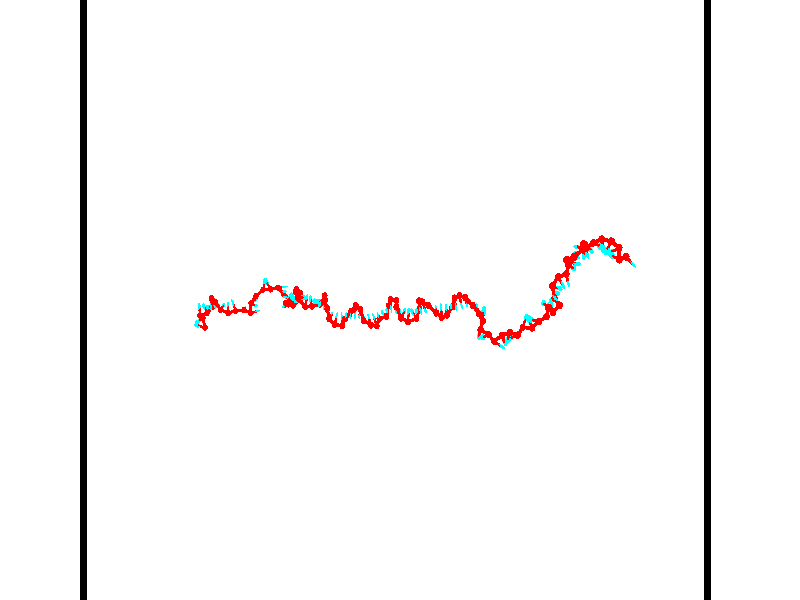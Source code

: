// switches for output
#declare DRAW_BASES = 1; // possible values are 0, 1; only relevant for DNA ribbons
#declare DRAW_BASES_TYPE = 3; // possible values are 1, 2, 3; only relevant for DNA ribbons
#declare DRAW_FOG = 0; // set to 1 to enable fog

#include "colors.inc"

#include "transforms.inc"
background { rgb <1, 1, 1>}

#default {
   normal{
       ripples 0.25
       frequency 0.20
       turbulence 0.2
       lambda 5
   }
	finish {
		phong 0.1
		phong_size 40.
	}
}

// original window dimensions: 1024x640


// camera settings

camera {
	sky <-0, 1, 0>
	up <-0, 1, 0>
	right 1.6 * <0.99995, 0, 0.00999983>
	location <54.4867, 55, 106.329>
	look_at <55, 55, 55.0001>
	direction <0.513302, 0, -51.3289>
	angle 67.0682
}


# declare cpy_camera_pos = <54.4867, 55, 106.329>;
# if (DRAW_FOG = 1)
fog {
	fog_type 2
	up vnormalize(cpy_camera_pos)
	color rgbt<1,1,1,0.3>
	distance 1e-5
	fog_alt 3e-3
	fog_offset 88
}
# end


// LIGHTS

# declare lum = 6;
global_settings {
	ambient_light rgb lum * <0.05, 0.05, 0.05>
	max_trace_level 15
}# declare cpy_direct_light_amount = 0.25;
light_source
{	1000 * <-0.98995, -1, 1.00995>,
	rgb lum * cpy_direct_light_amount
	parallel
}

light_source
{	1000 * <0.98995, 1, -1.00995>,
	rgb lum * cpy_direct_light_amount
	parallel
}

// strand 0

// nucleotide -1

// particle -1
sphere {
	<36.827724, 52.839382, 49.729198> 0.250000
	pigment { color rgbt <1,0,0,0> }
	no_shadow
}
cylinder {
	<36.460873, 52.944386, 49.849178>,  <36.240761, 53.007389, 49.921165>, 0.100000
	pigment { color rgbt <1,0,0,0> }
	no_shadow
}
cylinder {
	<36.460873, 52.944386, 49.849178>,  <36.827724, 52.839382, 49.729198>, 0.100000
	pigment { color rgbt <1,0,0,0> }
	no_shadow
}

// particle -1
sphere {
	<36.460873, 52.944386, 49.849178> 0.100000
	pigment { color rgbt <1,0,0,0> }
	no_shadow
}
sphere {
	0, 1
	scale<0.080000,0.200000,0.300000>
	matrix <0.394455, 0.705953, 0.588248,
		-0.057327, 0.657813, -0.750996,
		-0.917125, 0.262512, 0.299947,
		36.185734, 53.023140, 49.939163>
	pigment { color rgbt <0,1,1,0> }
	no_shadow
}
cylinder {
	<36.586185, 53.576687, 49.630444>,  <36.827724, 52.839382, 49.729198>, 0.130000
	pigment { color rgbt <1,0,0,0> }
	no_shadow
}

// nucleotide -1

// particle -1
sphere {
	<36.586185, 53.576687, 49.630444> 0.250000
	pigment { color rgbt <1,0,0,0> }
	no_shadow
}
cylinder {
	<36.438663, 53.438297, 49.975533>,  <36.350151, 53.355263, 50.182587>, 0.100000
	pigment { color rgbt <1,0,0,0> }
	no_shadow
}
cylinder {
	<36.438663, 53.438297, 49.975533>,  <36.586185, 53.576687, 49.630444>, 0.100000
	pigment { color rgbt <1,0,0,0> }
	no_shadow
}

// particle -1
sphere {
	<36.438663, 53.438297, 49.975533> 0.100000
	pigment { color rgbt <1,0,0,0> }
	no_shadow
}
sphere {
	0, 1
	scale<0.080000,0.200000,0.300000>
	matrix <0.386915, 0.786775, 0.480919,
		-0.845150, 0.511166, -0.156308,
		-0.368808, -0.345970, 0.862720,
		36.328022, 53.334507, 50.234348>
	pigment { color rgbt <0,1,1,0> }
	no_shadow
}
cylinder {
	<36.149078, 53.764931, 49.072716>,  <36.586185, 53.576687, 49.630444>, 0.130000
	pigment { color rgbt <1,0,0,0> }
	no_shadow
}

// nucleotide -1

// particle -1
sphere {
	<36.149078, 53.764931, 49.072716> 0.250000
	pigment { color rgbt <1,0,0,0> }
	no_shadow
}
cylinder {
	<36.127327, 54.159840, 49.132507>,  <36.114277, 54.396786, 49.168385>, 0.100000
	pigment { color rgbt <1,0,0,0> }
	no_shadow
}
cylinder {
	<36.127327, 54.159840, 49.132507>,  <36.149078, 53.764931, 49.072716>, 0.100000
	pigment { color rgbt <1,0,0,0> }
	no_shadow
}

// particle -1
sphere {
	<36.127327, 54.159840, 49.132507> 0.100000
	pigment { color rgbt <1,0,0,0> }
	no_shadow
}
sphere {
	0, 1
	scale<0.080000,0.200000,0.300000>
	matrix <0.963389, 0.012515, 0.267816,
		0.262536, 0.158574, -0.951803,
		-0.054381, 0.987268, 0.149483,
		36.111012, 54.456020, 49.177353>
	pigment { color rgbt <0,1,1,0> }
	no_shadow
}
cylinder {
	<36.719643, 53.955269, 48.800961>,  <36.149078, 53.764931, 49.072716>, 0.130000
	pigment { color rgbt <1,0,0,0> }
	no_shadow
}

// nucleotide -1

// particle -1
sphere {
	<36.719643, 53.955269, 48.800961> 0.250000
	pigment { color rgbt <1,0,0,0> }
	no_shadow
}
cylinder {
	<36.637970, 54.261650, 49.044804>,  <36.588966, 54.445480, 49.191109>, 0.100000
	pigment { color rgbt <1,0,0,0> }
	no_shadow
}
cylinder {
	<36.637970, 54.261650, 49.044804>,  <36.719643, 53.955269, 48.800961>, 0.100000
	pigment { color rgbt <1,0,0,0> }
	no_shadow
}

// particle -1
sphere {
	<36.637970, 54.261650, 49.044804> 0.100000
	pigment { color rgbt <1,0,0,0> }
	no_shadow
}
sphere {
	0, 1
	scale<0.080000,0.200000,0.300000>
	matrix <0.940427, -0.019460, 0.339438,
		0.271858, 0.642598, -0.716353,
		-0.204182, 0.765956, 0.609607,
		36.576714, 54.491436, 49.227684>
	pigment { color rgbt <0,1,1,0> }
	no_shadow
}
cylinder {
	<37.221054, 54.452282, 48.686741>,  <36.719643, 53.955269, 48.800961>, 0.130000
	pigment { color rgbt <1,0,0,0> }
	no_shadow
}

// nucleotide -1

// particle -1
sphere {
	<37.221054, 54.452282, 48.686741> 0.250000
	pigment { color rgbt <1,0,0,0> }
	no_shadow
}
cylinder {
	<37.075775, 54.451408, 49.059425>,  <36.988609, 54.450882, 49.283035>, 0.100000
	pigment { color rgbt <1,0,0,0> }
	no_shadow
}
cylinder {
	<37.075775, 54.451408, 49.059425>,  <37.221054, 54.452282, 48.686741>, 0.100000
	pigment { color rgbt <1,0,0,0> }
	no_shadow
}

// particle -1
sphere {
	<37.075775, 54.451408, 49.059425> 0.100000
	pigment { color rgbt <1,0,0,0> }
	no_shadow
}
sphere {
	0, 1
	scale<0.080000,0.200000,0.300000>
	matrix <0.930254, -0.056788, 0.362494,
		0.052118, 0.998384, 0.022658,
		-0.363195, -0.002186, 0.931711,
		36.966816, 54.450752, 49.338940>
	pigment { color rgbt <0,1,1,0> }
	no_shadow
}
cylinder {
	<37.274120, 55.098518, 49.083481>,  <37.221054, 54.452282, 48.686741>, 0.130000
	pigment { color rgbt <1,0,0,0> }
	no_shadow
}

// nucleotide -1

// particle -1
sphere {
	<37.274120, 55.098518, 49.083481> 0.250000
	pigment { color rgbt <1,0,0,0> }
	no_shadow
}
cylinder {
	<37.290279, 54.762283, 49.299549>,  <37.299973, 54.560543, 49.429188>, 0.100000
	pigment { color rgbt <1,0,0,0> }
	no_shadow
}
cylinder {
	<37.290279, 54.762283, 49.299549>,  <37.274120, 55.098518, 49.083481>, 0.100000
	pigment { color rgbt <1,0,0,0> }
	no_shadow
}

// particle -1
sphere {
	<37.290279, 54.762283, 49.299549> 0.100000
	pigment { color rgbt <1,0,0,0> }
	no_shadow
}
sphere {
	0, 1
	scale<0.080000,0.200000,0.300000>
	matrix <0.940706, 0.214225, 0.263019,
		-0.336808, 0.497515, 0.799399,
		0.040395, -0.840587, 0.540168,
		37.302399, 54.510109, 49.461601>
	pigment { color rgbt <0,1,1,0> }
	no_shadow
}
cylinder {
	<37.454990, 55.137768, 49.851513>,  <37.274120, 55.098518, 49.083481>, 0.130000
	pigment { color rgbt <1,0,0,0> }
	no_shadow
}

// nucleotide -1

// particle -1
sphere {
	<37.454990, 55.137768, 49.851513> 0.250000
	pigment { color rgbt <1,0,0,0> }
	no_shadow
}
cylinder {
	<37.581902, 54.807968, 49.664097>,  <37.658051, 54.610088, 49.551647>, 0.100000
	pigment { color rgbt <1,0,0,0> }
	no_shadow
}
cylinder {
	<37.581902, 54.807968, 49.664097>,  <37.454990, 55.137768, 49.851513>, 0.100000
	pigment { color rgbt <1,0,0,0> }
	no_shadow
}

// particle -1
sphere {
	<37.581902, 54.807968, 49.664097> 0.100000
	pigment { color rgbt <1,0,0,0> }
	no_shadow
}
sphere {
	0, 1
	scale<0.080000,0.200000,0.300000>
	matrix <0.948328, 0.276948, 0.154831,
		0.002104, -0.493458, 0.869767,
		0.317283, -0.824499, -0.468543,
		37.677086, 54.560619, 49.523533>
	pigment { color rgbt <0,1,1,0> }
	no_shadow
}
cylinder {
	<37.946545, 54.811329, 50.214607>,  <37.454990, 55.137768, 49.851513>, 0.130000
	pigment { color rgbt <1,0,0,0> }
	no_shadow
}

// nucleotide -1

// particle -1
sphere {
	<37.946545, 54.811329, 50.214607> 0.250000
	pigment { color rgbt <1,0,0,0> }
	no_shadow
}
cylinder {
	<38.015469, 54.670803, 49.846500>,  <38.056824, 54.586487, 49.625637>, 0.100000
	pigment { color rgbt <1,0,0,0> }
	no_shadow
}
cylinder {
	<38.015469, 54.670803, 49.846500>,  <37.946545, 54.811329, 50.214607>, 0.100000
	pigment { color rgbt <1,0,0,0> }
	no_shadow
}

// particle -1
sphere {
	<38.015469, 54.670803, 49.846500> 0.100000
	pigment { color rgbt <1,0,0,0> }
	no_shadow
}
sphere {
	0, 1
	scale<0.080000,0.200000,0.300000>
	matrix <0.983220, 0.118149, 0.138992,
		0.059898, -0.928772, 0.365780,
		0.172309, -0.351317, -0.920264,
		38.067162, 54.565407, 49.570419>
	pigment { color rgbt <0,1,1,0> }
	no_shadow
}
cylinder {
	<38.413292, 54.247898, 50.202374>,  <37.946545, 54.811329, 50.214607>, 0.130000
	pigment { color rgbt <1,0,0,0> }
	no_shadow
}

// nucleotide -1

// particle -1
sphere {
	<38.413292, 54.247898, 50.202374> 0.250000
	pigment { color rgbt <1,0,0,0> }
	no_shadow
}
cylinder {
	<38.455437, 54.428738, 49.848083>,  <38.480724, 54.537243, 49.635509>, 0.100000
	pigment { color rgbt <1,0,0,0> }
	no_shadow
}
cylinder {
	<38.455437, 54.428738, 49.848083>,  <38.413292, 54.247898, 50.202374>, 0.100000
	pigment { color rgbt <1,0,0,0> }
	no_shadow
}

// particle -1
sphere {
	<38.455437, 54.428738, 49.848083> 0.100000
	pigment { color rgbt <1,0,0,0> }
	no_shadow
}
sphere {
	0, 1
	scale<0.080000,0.200000,0.300000>
	matrix <0.989069, 0.044761, 0.140498,
		0.103166, -0.890842, -0.442446,
		0.105357, 0.452104, -0.885721,
		38.487045, 54.564369, 49.582367>
	pigment { color rgbt <0,1,1,0> }
	no_shadow
}
cylinder {
	<39.003326, 53.984200, 49.838604>,  <38.413292, 54.247898, 50.202374>, 0.130000
	pigment { color rgbt <1,0,0,0> }
	no_shadow
}

// nucleotide -1

// particle -1
sphere {
	<39.003326, 53.984200, 49.838604> 0.250000
	pigment { color rgbt <1,0,0,0> }
	no_shadow
}
cylinder {
	<38.958447, 54.343006, 49.667595>,  <38.931519, 54.558289, 49.564991>, 0.100000
	pigment { color rgbt <1,0,0,0> }
	no_shadow
}
cylinder {
	<38.958447, 54.343006, 49.667595>,  <39.003326, 53.984200, 49.838604>, 0.100000
	pigment { color rgbt <1,0,0,0> }
	no_shadow
}

// particle -1
sphere {
	<38.958447, 54.343006, 49.667595> 0.100000
	pigment { color rgbt <1,0,0,0> }
	no_shadow
}
sphere {
	0, 1
	scale<0.080000,0.200000,0.300000>
	matrix <0.990965, 0.132826, 0.018613,
		0.073482, -0.421571, -0.903813,
		-0.112203, 0.897015, -0.427522,
		38.924786, 54.612110, 49.539337>
	pigment { color rgbt <0,1,1,0> }
	no_shadow
}
cylinder {
	<39.607143, 54.155659, 49.477962>,  <39.003326, 53.984200, 49.838604>, 0.130000
	pigment { color rgbt <1,0,0,0> }
	no_shadow
}

// nucleotide -1

// particle -1
sphere {
	<39.607143, 54.155659, 49.477962> 0.250000
	pigment { color rgbt <1,0,0,0> }
	no_shadow
}
cylinder {
	<39.476715, 54.524933, 49.559357>,  <39.398457, 54.746498, 49.608192>, 0.100000
	pigment { color rgbt <1,0,0,0> }
	no_shadow
}
cylinder {
	<39.476715, 54.524933, 49.559357>,  <39.607143, 54.155659, 49.477962>, 0.100000
	pigment { color rgbt <1,0,0,0> }
	no_shadow
}

// particle -1
sphere {
	<39.476715, 54.524933, 49.559357> 0.100000
	pigment { color rgbt <1,0,0,0> }
	no_shadow
}
sphere {
	0, 1
	scale<0.080000,0.200000,0.300000>
	matrix <0.945092, 0.323321, 0.047589,
		-0.021857, 0.207828, -0.977921,
		-0.326073, 0.923185, 0.203484,
		39.378895, 54.801888, 49.620403>
	pigment { color rgbt <0,1,1,0> }
	no_shadow
}
cylinder {
	<40.363400, 54.217037, 49.316898>,  <39.607143, 54.155659, 49.477962>, 0.130000
	pigment { color rgbt <1,0,0,0> }
	no_shadow
}

// nucleotide -1

// particle -1
sphere {
	<40.363400, 54.217037, 49.316898> 0.250000
	pigment { color rgbt <1,0,0,0> }
	no_shadow
}
cylinder {
	<40.266132, 54.294086, 48.936630>,  <40.207771, 54.340317, 48.708469>, 0.100000
	pigment { color rgbt <1,0,0,0> }
	no_shadow
}
cylinder {
	<40.266132, 54.294086, 48.936630>,  <40.363400, 54.217037, 49.316898>, 0.100000
	pigment { color rgbt <1,0,0,0> }
	no_shadow
}

// particle -1
sphere {
	<40.266132, 54.294086, 48.936630> 0.100000
	pigment { color rgbt <1,0,0,0> }
	no_shadow
}
sphere {
	0, 1
	scale<0.080000,0.200000,0.300000>
	matrix <0.508648, -0.809199, -0.294064,
		-0.825922, -0.555061, 0.098791,
		-0.243165, 0.192624, -0.950666,
		40.193184, 54.351875, 48.651432>
	pigment { color rgbt <0,1,1,0> }
	no_shadow
}
cylinder {
	<41.039661, 53.982540, 49.634457>,  <40.363400, 54.217037, 49.316898>, 0.130000
	pigment { color rgbt <1,0,0,0> }
	no_shadow
}

// nucleotide -1

// particle -1
sphere {
	<41.039661, 53.982540, 49.634457> 0.250000
	pigment { color rgbt <1,0,0,0> }
	no_shadow
}
cylinder {
	<41.317883, 54.049393, 49.354950>,  <41.484814, 54.089504, 49.187244>, 0.100000
	pigment { color rgbt <1,0,0,0> }
	no_shadow
}
cylinder {
	<41.317883, 54.049393, 49.354950>,  <41.039661, 53.982540, 49.634457>, 0.100000
	pigment { color rgbt <1,0,0,0> }
	no_shadow
}

// particle -1
sphere {
	<41.317883, 54.049393, 49.354950> 0.100000
	pigment { color rgbt <1,0,0,0> }
	no_shadow
}
sphere {
	0, 1
	scale<0.080000,0.200000,0.300000>
	matrix <-0.354536, 0.925751, -0.131489,
		0.624909, 0.339196, 0.703161,
		0.695552, 0.167128, -0.698767,
		41.526546, 54.099529, 49.145321>
	pigment { color rgbt <0,1,1,0> }
	no_shadow
}
cylinder {
	<41.133938, 54.750988, 49.804203>,  <41.039661, 53.982540, 49.634457>, 0.130000
	pigment { color rgbt <1,0,0,0> }
	no_shadow
}

// nucleotide -1

// particle -1
sphere {
	<41.133938, 54.750988, 49.804203> 0.250000
	pigment { color rgbt <1,0,0,0> }
	no_shadow
}
cylinder {
	<41.266979, 54.649017, 49.441021>,  <41.346806, 54.587837, 49.223110>, 0.100000
	pigment { color rgbt <1,0,0,0> }
	no_shadow
}
cylinder {
	<41.266979, 54.649017, 49.441021>,  <41.133938, 54.750988, 49.804203>, 0.100000
	pigment { color rgbt <1,0,0,0> }
	no_shadow
}

// particle -1
sphere {
	<41.266979, 54.649017, 49.441021> 0.100000
	pigment { color rgbt <1,0,0,0> }
	no_shadow
}
sphere {
	0, 1
	scale<0.080000,0.200000,0.300000>
	matrix <-0.154311, 0.935085, -0.319068,
		0.930355, 0.246232, 0.271678,
		0.332606, -0.254924, -0.907957,
		41.366760, 54.572540, 49.168633>
	pigment { color rgbt <0,1,1,0> }
	no_shadow
}
cylinder {
	<41.565617, 55.325630, 49.626804>,  <41.133938, 54.750988, 49.804203>, 0.130000
	pigment { color rgbt <1,0,0,0> }
	no_shadow
}

// nucleotide -1

// particle -1
sphere {
	<41.565617, 55.325630, 49.626804> 0.250000
	pigment { color rgbt <1,0,0,0> }
	no_shadow
}
cylinder {
	<41.450153, 55.147408, 49.287827>,  <41.380875, 55.040474, 49.084442>, 0.100000
	pigment { color rgbt <1,0,0,0> }
	no_shadow
}
cylinder {
	<41.450153, 55.147408, 49.287827>,  <41.565617, 55.325630, 49.626804>, 0.100000
	pigment { color rgbt <1,0,0,0> }
	no_shadow
}

// particle -1
sphere {
	<41.450153, 55.147408, 49.287827> 0.100000
	pigment { color rgbt <1,0,0,0> }
	no_shadow
}
sphere {
	0, 1
	scale<0.080000,0.200000,0.300000>
	matrix <-0.198333, 0.893747, -0.402343,
		0.936664, 0.051936, -0.346356,
		-0.288659, -0.445555, -0.847441,
		41.363556, 55.013741, 49.033592>
	pigment { color rgbt <0,1,1,0> }
	no_shadow
}
cylinder {
	<42.186966, 55.812439, 49.460709>,  <41.565617, 55.325630, 49.626804>, 0.130000
	pigment { color rgbt <1,0,0,0> }
	no_shadow
}

// nucleotide -1

// particle -1
sphere {
	<42.186966, 55.812439, 49.460709> 0.250000
	pigment { color rgbt <1,0,0,0> }
	no_shadow
}
cylinder {
	<42.275223, 56.190144, 49.362980>,  <42.328178, 56.416767, 49.304344>, 0.100000
	pigment { color rgbt <1,0,0,0> }
	no_shadow
}
cylinder {
	<42.275223, 56.190144, 49.362980>,  <42.186966, 55.812439, 49.460709>, 0.100000
	pigment { color rgbt <1,0,0,0> }
	no_shadow
}

// particle -1
sphere {
	<42.275223, 56.190144, 49.362980> 0.100000
	pigment { color rgbt <1,0,0,0> }
	no_shadow
}
sphere {
	0, 1
	scale<0.080000,0.200000,0.300000>
	matrix <0.242944, 0.189390, 0.951373,
		0.944614, -0.269270, -0.187614,
		0.220644, 0.944259, -0.244317,
		42.341415, 56.473423, 49.289684>
	pigment { color rgbt <0,1,1,0> }
	no_shadow
}
cylinder {
	<42.929802, 55.831741, 49.629559>,  <42.186966, 55.812439, 49.460709>, 0.130000
	pigment { color rgbt <1,0,0,0> }
	no_shadow
}

// nucleotide -1

// particle -1
sphere {
	<42.929802, 55.831741, 49.629559> 0.250000
	pigment { color rgbt <1,0,0,0> }
	no_shadow
}
cylinder {
	<42.693928, 56.154785, 49.631706>,  <42.552402, 56.348614, 49.632996>, 0.100000
	pigment { color rgbt <1,0,0,0> }
	no_shadow
}
cylinder {
	<42.693928, 56.154785, 49.631706>,  <42.929802, 55.831741, 49.629559>, 0.100000
	pigment { color rgbt <1,0,0,0> }
	no_shadow
}

// particle -1
sphere {
	<42.693928, 56.154785, 49.631706> 0.100000
	pigment { color rgbt <1,0,0,0> }
	no_shadow
}
sphere {
	0, 1
	scale<0.080000,0.200000,0.300000>
	matrix <0.238097, 0.167487, 0.956691,
		0.771736, 0.565430, -0.291055,
		-0.589690, 0.807612, 0.005372,
		42.517021, 56.397068, 49.633316>
	pigment { color rgbt <0,1,1,0> }
	no_shadow
}
cylinder {
	<43.614807, 55.960583, 49.667709>,  <42.929802, 55.831741, 49.629559>, 0.130000
	pigment { color rgbt <1,0,0,0> }
	no_shadow
}

// nucleotide -1

// particle -1
sphere {
	<43.614807, 55.960583, 49.667709> 0.250000
	pigment { color rgbt <1,0,0,0> }
	no_shadow
}
cylinder {
	<44.002117, 56.000919, 49.759163>,  <44.234505, 56.025120, 49.814034>, 0.100000
	pigment { color rgbt <1,0,0,0> }
	no_shadow
}
cylinder {
	<44.002117, 56.000919, 49.759163>,  <43.614807, 55.960583, 49.667709>, 0.100000
	pigment { color rgbt <1,0,0,0> }
	no_shadow
}

// particle -1
sphere {
	<44.002117, 56.000919, 49.759163> 0.100000
	pigment { color rgbt <1,0,0,0> }
	no_shadow
}
sphere {
	0, 1
	scale<0.080000,0.200000,0.300000>
	matrix <0.103092, -0.994670, 0.002102,
		0.227628, 0.021535, -0.973510,
		0.968275, 0.100839, 0.228635,
		44.292599, 56.031170, 49.827755>
	pigment { color rgbt <0,1,1,0> }
	no_shadow
}
cylinder {
	<44.078037, 55.483833, 49.289402>,  <43.614807, 55.960583, 49.667709>, 0.130000
	pigment { color rgbt <1,0,0,0> }
	no_shadow
}

// nucleotide -1

// particle -1
sphere {
	<44.078037, 55.483833, 49.289402> 0.250000
	pigment { color rgbt <1,0,0,0> }
	no_shadow
}
cylinder {
	<44.195225, 55.581478, 49.659176>,  <44.265537, 55.640064, 49.881039>, 0.100000
	pigment { color rgbt <1,0,0,0> }
	no_shadow
}
cylinder {
	<44.195225, 55.581478, 49.659176>,  <44.078037, 55.483833, 49.289402>, 0.100000
	pigment { color rgbt <1,0,0,0> }
	no_shadow
}

// particle -1
sphere {
	<44.195225, 55.581478, 49.659176> 0.100000
	pigment { color rgbt <1,0,0,0> }
	no_shadow
}
sphere {
	0, 1
	scale<0.080000,0.200000,0.300000>
	matrix <0.099635, -0.969388, 0.224411,
		0.950918, 0.026362, -0.308319,
		0.292964, 0.244116, 0.924435,
		44.283115, 55.654713, 49.936504>
	pigment { color rgbt <0,1,1,0> }
	no_shadow
}
cylinder {
	<44.730827, 55.039074, 49.354839>,  <44.078037, 55.483833, 49.289402>, 0.130000
	pigment { color rgbt <1,0,0,0> }
	no_shadow
}

// nucleotide -1

// particle -1
sphere {
	<44.730827, 55.039074, 49.354839> 0.250000
	pigment { color rgbt <1,0,0,0> }
	no_shadow
}
cylinder {
	<44.531242, 55.128487, 49.689758>,  <44.411491, 55.182133, 49.890709>, 0.100000
	pigment { color rgbt <1,0,0,0> }
	no_shadow
}
cylinder {
	<44.531242, 55.128487, 49.689758>,  <44.730827, 55.039074, 49.354839>, 0.100000
	pigment { color rgbt <1,0,0,0> }
	no_shadow
}

// particle -1
sphere {
	<44.531242, 55.128487, 49.689758> 0.100000
	pigment { color rgbt <1,0,0,0> }
	no_shadow
}
sphere {
	0, 1
	scale<0.080000,0.200000,0.300000>
	matrix <0.018472, -0.963200, 0.268151,
		0.866428, 0.149263, 0.476470,
		-0.498960, 0.223532, 0.837300,
		44.381554, 55.195545, 49.940948>
	pigment { color rgbt <0,1,1,0> }
	no_shadow
}
cylinder {
	<45.142628, 54.792019, 50.049282>,  <44.730827, 55.039074, 49.354839>, 0.130000
	pigment { color rgbt <1,0,0,0> }
	no_shadow
}

// nucleotide -1

// particle -1
sphere {
	<45.142628, 54.792019, 50.049282> 0.250000
	pigment { color rgbt <1,0,0,0> }
	no_shadow
}
cylinder {
	<44.748444, 54.791676, 50.117252>,  <44.511932, 54.791470, 50.158035>, 0.100000
	pigment { color rgbt <1,0,0,0> }
	no_shadow
}
cylinder {
	<44.748444, 54.791676, 50.117252>,  <45.142628, 54.792019, 50.049282>, 0.100000
	pigment { color rgbt <1,0,0,0> }
	no_shadow
}

// particle -1
sphere {
	<44.748444, 54.791676, 50.117252> 0.100000
	pigment { color rgbt <1,0,0,0> }
	no_shadow
}
sphere {
	0, 1
	scale<0.080000,0.200000,0.300000>
	matrix <0.029422, -0.985744, 0.165658,
		0.167360, 0.168248, 0.971434,
		-0.985457, -0.000857, 0.169924,
		44.452808, 54.791420, 50.168228>
	pigment { color rgbt <0,1,1,0> }
	no_shadow
}
cylinder {
	<44.817413, 54.669598, 50.795139>,  <45.142628, 54.792019, 50.049282>, 0.130000
	pigment { color rgbt <1,0,0,0> }
	no_shadow
}

// nucleotide -1

// particle -1
sphere {
	<44.817413, 54.669598, 50.795139> 0.250000
	pigment { color rgbt <1,0,0,0> }
	no_shadow
}
cylinder {
	<44.534096, 54.556107, 50.536583>,  <44.364105, 54.488014, 50.381451>, 0.100000
	pigment { color rgbt <1,0,0,0> }
	no_shadow
}
cylinder {
	<44.534096, 54.556107, 50.536583>,  <44.817413, 54.669598, 50.795139>, 0.100000
	pigment { color rgbt <1,0,0,0> }
	no_shadow
}

// particle -1
sphere {
	<44.534096, 54.556107, 50.536583> 0.100000
	pigment { color rgbt <1,0,0,0> }
	no_shadow
}
sphere {
	0, 1
	scale<0.080000,0.200000,0.300000>
	matrix <0.002053, -0.916498, 0.400035,
		-0.705913, 0.282015, 0.649734,
		-0.708296, -0.283724, -0.646389,
		44.321606, 54.470989, 50.342667>
	pigment { color rgbt <0,1,1,0> }
	no_shadow
}
cylinder {
	<44.690884, 54.775997, 51.508461>,  <44.817413, 54.669598, 50.795139>, 0.130000
	pigment { color rgbt <1,0,0,0> }
	no_shadow
}

// nucleotide -1

// particle -1
sphere {
	<44.690884, 54.775997, 51.508461> 0.250000
	pigment { color rgbt <1,0,0,0> }
	no_shadow
}
cylinder {
	<44.929386, 55.075794, 51.393402>,  <45.072487, 55.255672, 51.324368>, 0.100000
	pigment { color rgbt <1,0,0,0> }
	no_shadow
}
cylinder {
	<44.929386, 55.075794, 51.393402>,  <44.690884, 54.775997, 51.508461>, 0.100000
	pigment { color rgbt <1,0,0,0> }
	no_shadow
}

// particle -1
sphere {
	<44.929386, 55.075794, 51.393402> 0.100000
	pigment { color rgbt <1,0,0,0> }
	no_shadow
}
sphere {
	0, 1
	scale<0.080000,0.200000,0.300000>
	matrix <0.392951, 0.039979, 0.918690,
		0.700052, -0.660804, -0.270676,
		0.596253, 0.749493, -0.287651,
		45.108261, 55.300644, 51.307106>
	pigment { color rgbt <0,1,1,0> }
	no_shadow
}
cylinder {
	<45.324600, 54.594097, 51.506805>,  <44.690884, 54.775997, 51.508461>, 0.130000
	pigment { color rgbt <1,0,0,0> }
	no_shadow
}

// nucleotide -1

// particle -1
sphere {
	<45.324600, 54.594097, 51.506805> 0.250000
	pigment { color rgbt <1,0,0,0> }
	no_shadow
}
cylinder {
	<45.275913, 54.982094, 51.590988>,  <45.246700, 55.214893, 51.641499>, 0.100000
	pigment { color rgbt <1,0,0,0> }
	no_shadow
}
cylinder {
	<45.275913, 54.982094, 51.590988>,  <45.324600, 54.594097, 51.506805>, 0.100000
	pigment { color rgbt <1,0,0,0> }
	no_shadow
}

// particle -1
sphere {
	<45.275913, 54.982094, 51.590988> 0.100000
	pigment { color rgbt <1,0,0,0> }
	no_shadow
}
sphere {
	0, 1
	scale<0.080000,0.200000,0.300000>
	matrix <0.571128, -0.104972, 0.814121,
		0.811786, 0.219296, -0.541214,
		-0.121721, 0.969995, 0.210461,
		45.239395, 55.273094, 51.654125>
	pigment { color rgbt <0,1,1,0> }
	no_shadow
}
cylinder {
	<45.971024, 54.978630, 51.412151>,  <45.324600, 54.594097, 51.506805>, 0.130000
	pigment { color rgbt <1,0,0,0> }
	no_shadow
}

// nucleotide -1

// particle -1
sphere {
	<45.971024, 54.978630, 51.412151> 0.250000
	pigment { color rgbt <1,0,0,0> }
	no_shadow
}
cylinder {
	<45.691071, 55.054104, 51.687706>,  <45.523098, 55.099388, 51.853039>, 0.100000
	pigment { color rgbt <1,0,0,0> }
	no_shadow
}
cylinder {
	<45.691071, 55.054104, 51.687706>,  <45.971024, 54.978630, 51.412151>, 0.100000
	pigment { color rgbt <1,0,0,0> }
	no_shadow
}

// particle -1
sphere {
	<45.691071, 55.054104, 51.687706> 0.100000
	pigment { color rgbt <1,0,0,0> }
	no_shadow
}
sphere {
	0, 1
	scale<0.080000,0.200000,0.300000>
	matrix <0.672215, -0.152003, 0.724584,
		0.241431, 0.970202, -0.020453,
		-0.699885, 0.188686, 0.688883,
		45.481106, 55.110710, 51.894371>
	pigment { color rgbt <0,1,1,0> }
	no_shadow
}
cylinder {
	<46.063061, 55.493164, 51.880630>,  <45.971024, 54.978630, 51.412151>, 0.130000
	pigment { color rgbt <1,0,0,0> }
	no_shadow
}

// nucleotide -1

// particle -1
sphere {
	<46.063061, 55.493164, 51.880630> 0.250000
	pigment { color rgbt <1,0,0,0> }
	no_shadow
}
cylinder {
	<45.872166, 55.208855, 52.087334>,  <45.757629, 55.038269, 52.211357>, 0.100000
	pigment { color rgbt <1,0,0,0> }
	no_shadow
}
cylinder {
	<45.872166, 55.208855, 52.087334>,  <46.063061, 55.493164, 51.880630>, 0.100000
	pigment { color rgbt <1,0,0,0> }
	no_shadow
}

// particle -1
sphere {
	<45.872166, 55.208855, 52.087334> 0.100000
	pigment { color rgbt <1,0,0,0> }
	no_shadow
}
sphere {
	0, 1
	scale<0.080000,0.200000,0.300000>
	matrix <0.773439, -0.060573, 0.630970,
		-0.417178, 0.700804, 0.578650,
		-0.477238, -0.710777, 0.516759,
		45.728996, 54.995621, 52.242363>
	pigment { color rgbt <0,1,1,0> }
	no_shadow
}
cylinder {
	<45.831856, 55.777863, 52.519390>,  <46.063061, 55.493164, 51.880630>, 0.130000
	pigment { color rgbt <1,0,0,0> }
	no_shadow
}

// nucleotide -1

// particle -1
sphere {
	<45.831856, 55.777863, 52.519390> 0.250000
	pigment { color rgbt <1,0,0,0> }
	no_shadow
}
cylinder {
	<45.859249, 55.382278, 52.571960>,  <45.875687, 55.144928, 52.603504>, 0.100000
	pigment { color rgbt <1,0,0,0> }
	no_shadow
}
cylinder {
	<45.859249, 55.382278, 52.571960>,  <45.831856, 55.777863, 52.519390>, 0.100000
	pigment { color rgbt <1,0,0,0> }
	no_shadow
}

// particle -1
sphere {
	<45.859249, 55.382278, 52.571960> 0.100000
	pigment { color rgbt <1,0,0,0> }
	no_shadow
}
sphere {
	0, 1
	scale<0.080000,0.200000,0.300000>
	matrix <0.730976, 0.139392, 0.668015,
		-0.678958, 0.050321, 0.732450,
		0.068483, -0.988958, 0.131425,
		45.879795, 55.085590, 52.611389>
	pigment { color rgbt <0,1,1,0> }
	no_shadow
}
cylinder {
	<45.876507, 55.616577, 53.354607>,  <45.831856, 55.777863, 52.519390>, 0.130000
	pigment { color rgbt <1,0,0,0> }
	no_shadow
}

// nucleotide -1

// particle -1
sphere {
	<45.876507, 55.616577, 53.354607> 0.250000
	pigment { color rgbt <1,0,0,0> }
	no_shadow
}
cylinder {
	<46.050865, 55.322922, 53.146362>,  <46.155479, 55.146729, 53.021416>, 0.100000
	pigment { color rgbt <1,0,0,0> }
	no_shadow
}
cylinder {
	<46.050865, 55.322922, 53.146362>,  <45.876507, 55.616577, 53.354607>, 0.100000
	pigment { color rgbt <1,0,0,0> }
	no_shadow
}

// particle -1
sphere {
	<46.050865, 55.322922, 53.146362> 0.100000
	pigment { color rgbt <1,0,0,0> }
	no_shadow
}
sphere {
	0, 1
	scale<0.080000,0.200000,0.300000>
	matrix <0.801500, 0.053533, 0.595594,
		-0.409379, -0.676885, 0.611748,
		0.435897, -0.734140, -0.520608,
		46.181633, 55.102680, 52.990181>
	pigment { color rgbt <0,1,1,0> }
	no_shadow
}
cylinder {
	<46.163067, 55.120029, 53.909130>,  <45.876507, 55.616577, 53.354607>, 0.130000
	pigment { color rgbt <1,0,0,0> }
	no_shadow
}

// nucleotide -1

// particle -1
sphere {
	<46.163067, 55.120029, 53.909130> 0.250000
	pigment { color rgbt <1,0,0,0> }
	no_shadow
}
cylinder {
	<46.373791, 55.165241, 53.572159>,  <46.500225, 55.192368, 53.369976>, 0.100000
	pigment { color rgbt <1,0,0,0> }
	no_shadow
}
cylinder {
	<46.373791, 55.165241, 53.572159>,  <46.163067, 55.120029, 53.909130>, 0.100000
	pigment { color rgbt <1,0,0,0> }
	no_shadow
}

// particle -1
sphere {
	<46.373791, 55.165241, 53.572159> 0.100000
	pigment { color rgbt <1,0,0,0> }
	no_shadow
}
sphere {
	0, 1
	scale<0.080000,0.200000,0.300000>
	matrix <0.838080, 0.096191, 0.537000,
		0.141733, -0.988924, -0.044055,
		0.526814, 0.113033, -0.842431,
		46.531834, 55.199150, 53.319431>
	pigment { color rgbt <0,1,1,0> }
	no_shadow
}
cylinder {
	<46.779167, 54.513729, 53.815975>,  <46.163067, 55.120029, 53.909130>, 0.130000
	pigment { color rgbt <1,0,0,0> }
	no_shadow
}

// nucleotide -1

// particle -1
sphere {
	<46.779167, 54.513729, 53.815975> 0.250000
	pigment { color rgbt <1,0,0,0> }
	no_shadow
}
cylinder {
	<46.839809, 54.872349, 53.649498>,  <46.876194, 55.087521, 53.549610>, 0.100000
	pigment { color rgbt <1,0,0,0> }
	no_shadow
}
cylinder {
	<46.839809, 54.872349, 53.649498>,  <46.779167, 54.513729, 53.815975>, 0.100000
	pigment { color rgbt <1,0,0,0> }
	no_shadow
}

// particle -1
sphere {
	<46.839809, 54.872349, 53.649498> 0.100000
	pigment { color rgbt <1,0,0,0> }
	no_shadow
}
sphere {
	0, 1
	scale<0.080000,0.200000,0.300000>
	matrix <0.922140, 0.023321, 0.386152,
		0.355910, -0.442333, -0.823207,
		0.151610, 0.896547, -0.416194,
		46.885292, 55.141312, 53.524639>
	pigment { color rgbt <0,1,1,0> }
	no_shadow
}
cylinder {
	<47.285980, 54.544273, 53.244598>,  <46.779167, 54.513729, 53.815975>, 0.130000
	pigment { color rgbt <1,0,0,0> }
	no_shadow
}

// nucleotide -1

// particle -1
sphere {
	<47.285980, 54.544273, 53.244598> 0.250000
	pigment { color rgbt <1,0,0,0> }
	no_shadow
}
cylinder {
	<47.239635, 54.855316, 53.491791>,  <47.211826, 55.041943, 53.640106>, 0.100000
	pigment { color rgbt <1,0,0,0> }
	no_shadow
}
cylinder {
	<47.239635, 54.855316, 53.491791>,  <47.285980, 54.544273, 53.244598>, 0.100000
	pigment { color rgbt <1,0,0,0> }
	no_shadow
}

// particle -1
sphere {
	<47.239635, 54.855316, 53.491791> 0.100000
	pigment { color rgbt <1,0,0,0> }
	no_shadow
}
sphere {
	0, 1
	scale<0.080000,0.200000,0.300000>
	matrix <0.811564, -0.284594, 0.510265,
		0.572660, 0.560652, -0.598105,
		-0.115865, 0.777609, 0.617980,
		47.204876, 55.088600, 53.677185>
	pigment { color rgbt <0,1,1,0> }
	no_shadow
}
cylinder {
	<48.001820, 54.668915, 53.318581>,  <47.285980, 54.544273, 53.244598>, 0.130000
	pigment { color rgbt <1,0,0,0> }
	no_shadow
}

// nucleotide -1

// particle -1
sphere {
	<48.001820, 54.668915, 53.318581> 0.250000
	pigment { color rgbt <1,0,0,0> }
	no_shadow
}
cylinder {
	<47.778980, 54.807507, 53.620468>,  <47.645279, 54.890663, 53.801601>, 0.100000
	pigment { color rgbt <1,0,0,0> }
	no_shadow
}
cylinder {
	<47.778980, 54.807507, 53.620468>,  <48.001820, 54.668915, 53.318581>, 0.100000
	pigment { color rgbt <1,0,0,0> }
	no_shadow
}

// particle -1
sphere {
	<47.778980, 54.807507, 53.620468> 0.100000
	pigment { color rgbt <1,0,0,0> }
	no_shadow
}
sphere {
	0, 1
	scale<0.080000,0.200000,0.300000>
	matrix <0.695053, -0.302819, 0.652075,
		0.454475, 0.887834, -0.072125,
		-0.557094, 0.346483, 0.754716,
		47.611851, 54.911453, 53.846882>
	pigment { color rgbt <0,1,1,0> }
	no_shadow
}
cylinder {
	<48.499813, 54.993919, 53.753006>,  <48.001820, 54.668915, 53.318581>, 0.130000
	pigment { color rgbt <1,0,0,0> }
	no_shadow
}

// nucleotide -1

// particle -1
sphere {
	<48.499813, 54.993919, 53.753006> 0.250000
	pigment { color rgbt <1,0,0,0> }
	no_shadow
}
cylinder {
	<48.189980, 54.947216, 54.001648>,  <48.004082, 54.919193, 54.150833>, 0.100000
	pigment { color rgbt <1,0,0,0> }
	no_shadow
}
cylinder {
	<48.189980, 54.947216, 54.001648>,  <48.499813, 54.993919, 53.753006>, 0.100000
	pigment { color rgbt <1,0,0,0> }
	no_shadow
}

// particle -1
sphere {
	<48.189980, 54.947216, 54.001648> 0.100000
	pigment { color rgbt <1,0,0,0> }
	no_shadow
}
sphere {
	0, 1
	scale<0.080000,0.200000,0.300000>
	matrix <0.599337, -0.449456, 0.662408,
		0.202041, 0.885639, 0.418119,
		-0.774580, -0.116761, 0.621605,
		47.957607, 54.912189, 54.188129>
	pigment { color rgbt <0,1,1,0> }
	no_shadow
}
cylinder {
	<48.531685, 55.300945, 54.460926>,  <48.499813, 54.993919, 53.753006>, 0.130000
	pigment { color rgbt <1,0,0,0> }
	no_shadow
}

// nucleotide -1

// particle -1
sphere {
	<48.531685, 55.300945, 54.460926> 0.250000
	pigment { color rgbt <1,0,0,0> }
	no_shadow
}
cylinder {
	<48.306488, 54.970932, 54.480400>,  <48.171371, 54.772926, 54.492085>, 0.100000
	pigment { color rgbt <1,0,0,0> }
	no_shadow
}
cylinder {
	<48.306488, 54.970932, 54.480400>,  <48.531685, 55.300945, 54.460926>, 0.100000
	pigment { color rgbt <1,0,0,0> }
	no_shadow
}

// particle -1
sphere {
	<48.306488, 54.970932, 54.480400> 0.100000
	pigment { color rgbt <1,0,0,0> }
	no_shadow
}
sphere {
	0, 1
	scale<0.080000,0.200000,0.300000>
	matrix <0.774932, -0.506490, 0.378086,
		-0.287274, 0.250585, 0.924490,
		-0.562988, -0.825030, 0.048685,
		48.137592, 54.723423, 54.495007>
	pigment { color rgbt <0,1,1,0> }
	no_shadow
}
cylinder {
	<48.611958, 54.996735, 55.122452>,  <48.531685, 55.300945, 54.460926>, 0.130000
	pigment { color rgbt <1,0,0,0> }
	no_shadow
}

// nucleotide -1

// particle -1
sphere {
	<48.611958, 54.996735, 55.122452> 0.250000
	pigment { color rgbt <1,0,0,0> }
	no_shadow
}
cylinder {
	<48.565075, 54.721329, 54.836178>,  <48.536945, 54.556084, 54.664413>, 0.100000
	pigment { color rgbt <1,0,0,0> }
	no_shadow
}
cylinder {
	<48.565075, 54.721329, 54.836178>,  <48.611958, 54.996735, 55.122452>, 0.100000
	pigment { color rgbt <1,0,0,0> }
	no_shadow
}

// particle -1
sphere {
	<48.565075, 54.721329, 54.836178> 0.100000
	pigment { color rgbt <1,0,0,0> }
	no_shadow
}
sphere {
	0, 1
	scale<0.080000,0.200000,0.300000>
	matrix <0.853943, -0.437776, 0.281308,
		-0.506996, -0.578186, 0.639262,
		-0.117206, -0.688515, -0.715688,
		48.529915, 54.514774, 54.621471>
	pigment { color rgbt <0,1,1,0> }
	no_shadow
}
cylinder {
	<48.873760, 54.384476, 55.380936>,  <48.611958, 54.996735, 55.122452>, 0.130000
	pigment { color rgbt <1,0,0,0> }
	no_shadow
}

// nucleotide -1

// particle -1
sphere {
	<48.873760, 54.384476, 55.380936> 0.250000
	pigment { color rgbt <1,0,0,0> }
	no_shadow
}
cylinder {
	<48.841206, 54.303509, 54.990570>,  <48.821671, 54.254929, 54.756351>, 0.100000
	pigment { color rgbt <1,0,0,0> }
	no_shadow
}
cylinder {
	<48.841206, 54.303509, 54.990570>,  <48.873760, 54.384476, 55.380936>, 0.100000
	pigment { color rgbt <1,0,0,0> }
	no_shadow
}

// particle -1
sphere {
	<48.841206, 54.303509, 54.990570> 0.100000
	pigment { color rgbt <1,0,0,0> }
	no_shadow
}
sphere {
	0, 1
	scale<0.080000,0.200000,0.300000>
	matrix <0.854556, -0.518096, 0.036193,
		-0.512942, -0.831025, 0.215145,
		-0.081388, -0.202419, -0.975911,
		48.816788, 54.242783, 54.697796>
	pigment { color rgbt <0,1,1,0> }
	no_shadow
}
cylinder {
	<49.020439, 53.693123, 55.391972>,  <48.873760, 54.384476, 55.380936>, 0.130000
	pigment { color rgbt <1,0,0,0> }
	no_shadow
}

// nucleotide -1

// particle -1
sphere {
	<49.020439, 53.693123, 55.391972> 0.250000
	pigment { color rgbt <1,0,0,0> }
	no_shadow
}
cylinder {
	<49.113998, 53.849663, 55.035965>,  <49.170135, 53.943588, 54.822361>, 0.100000
	pigment { color rgbt <1,0,0,0> }
	no_shadow
}
cylinder {
	<49.113998, 53.849663, 55.035965>,  <49.020439, 53.693123, 55.391972>, 0.100000
	pigment { color rgbt <1,0,0,0> }
	no_shadow
}

// particle -1
sphere {
	<49.113998, 53.849663, 55.035965> 0.100000
	pigment { color rgbt <1,0,0,0> }
	no_shadow
}
sphere {
	0, 1
	scale<0.080000,0.200000,0.300000>
	matrix <0.956539, -0.256581, 0.138558,
		-0.174137, -0.883748, -0.434357,
		0.233898, 0.391351, -0.890020,
		49.184170, 53.967068, 54.768959>
	pigment { color rgbt <0,1,1,0> }
	no_shadow
}
cylinder {
	<49.448219, 53.253857, 55.104580>,  <49.020439, 53.693123, 55.391972>, 0.130000
	pigment { color rgbt <1,0,0,0> }
	no_shadow
}

// nucleotide -1

// particle -1
sphere {
	<49.448219, 53.253857, 55.104580> 0.250000
	pigment { color rgbt <1,0,0,0> }
	no_shadow
}
cylinder {
	<49.536285, 53.616646, 54.960953>,  <49.589123, 53.834320, 54.874775>, 0.100000
	pigment { color rgbt <1,0,0,0> }
	no_shadow
}
cylinder {
	<49.536285, 53.616646, 54.960953>,  <49.448219, 53.253857, 55.104580>, 0.100000
	pigment { color rgbt <1,0,0,0> }
	no_shadow
}

// particle -1
sphere {
	<49.536285, 53.616646, 54.960953> 0.100000
	pigment { color rgbt <1,0,0,0> }
	no_shadow
}
sphere {
	0, 1
	scale<0.080000,0.200000,0.300000>
	matrix <0.974615, -0.219876, 0.042197,
		-0.040679, -0.359247, -0.932355,
		0.220162, 0.906971, -0.359072,
		49.602333, 53.888737, 54.853230>
	pigment { color rgbt <0,1,1,0> }
	no_shadow
}
cylinder {
	<50.061775, 53.153709, 54.668060>,  <49.448219, 53.253857, 55.104580>, 0.130000
	pigment { color rgbt <1,0,0,0> }
	no_shadow
}

// nucleotide -1

// particle -1
sphere {
	<50.061775, 53.153709, 54.668060> 0.250000
	pigment { color rgbt <1,0,0,0> }
	no_shadow
}
cylinder {
	<50.042492, 53.542816, 54.758747>,  <50.030922, 53.776279, 54.813160>, 0.100000
	pigment { color rgbt <1,0,0,0> }
	no_shadow
}
cylinder {
	<50.042492, 53.542816, 54.758747>,  <50.061775, 53.153709, 54.668060>, 0.100000
	pigment { color rgbt <1,0,0,0> }
	no_shadow
}

// particle -1
sphere {
	<50.042492, 53.542816, 54.758747> 0.100000
	pigment { color rgbt <1,0,0,0> }
	no_shadow
}
sphere {
	0, 1
	scale<0.080000,0.200000,0.300000>
	matrix <0.996555, 0.031506, 0.076718,
		0.067486, 0.229634, -0.970934,
		-0.048208, 0.972767, 0.226717,
		50.028030, 53.834648, 54.826763>
	pigment { color rgbt <0,1,1,0> }
	no_shadow
}
cylinder {
	<50.283379, 53.632278, 54.109707>,  <50.061775, 53.153709, 54.668060>, 0.130000
	pigment { color rgbt <1,0,0,0> }
	no_shadow
}

// nucleotide -1

// particle -1
sphere {
	<50.283379, 53.632278, 54.109707> 0.250000
	pigment { color rgbt <1,0,0,0> }
	no_shadow
}
cylinder {
	<50.341908, 53.790207, 54.472519>,  <50.377026, 53.884964, 54.690205>, 0.100000
	pigment { color rgbt <1,0,0,0> }
	no_shadow
}
cylinder {
	<50.341908, 53.790207, 54.472519>,  <50.283379, 53.632278, 54.109707>, 0.100000
	pigment { color rgbt <1,0,0,0> }
	no_shadow
}

// particle -1
sphere {
	<50.341908, 53.790207, 54.472519> 0.100000
	pigment { color rgbt <1,0,0,0> }
	no_shadow
}
sphere {
	0, 1
	scale<0.080000,0.200000,0.300000>
	matrix <0.975741, -0.208541, -0.066636,
		0.162843, 0.894777, -0.415759,
		0.146327, 0.394822, 0.907030,
		50.385807, 53.908653, 54.744629>
	pigment { color rgbt <0,1,1,0> }
	no_shadow
}
cylinder {
	<50.801247, 54.194820, 54.179459>,  <50.283379, 53.632278, 54.109707>, 0.130000
	pigment { color rgbt <1,0,0,0> }
	no_shadow
}

// nucleotide -1

// particle -1
sphere {
	<50.801247, 54.194820, 54.179459> 0.250000
	pigment { color rgbt <1,0,0,0> }
	no_shadow
}
cylinder {
	<50.786259, 53.991440, 54.523567>,  <50.777267, 53.869411, 54.730034>, 0.100000
	pigment { color rgbt <1,0,0,0> }
	no_shadow
}
cylinder {
	<50.786259, 53.991440, 54.523567>,  <50.801247, 54.194820, 54.179459>, 0.100000
	pigment { color rgbt <1,0,0,0> }
	no_shadow
}

// particle -1
sphere {
	<50.786259, 53.991440, 54.523567> 0.100000
	pigment { color rgbt <1,0,0,0> }
	no_shadow
}
sphere {
	0, 1
	scale<0.080000,0.200000,0.300000>
	matrix <0.993505, -0.111516, -0.022636,
		0.107444, 0.853839, 0.509328,
		-0.037471, -0.508452, 0.860274,
		50.775017, 53.838905, 54.781651>
	pigment { color rgbt <0,1,1,0> }
	no_shadow
}
cylinder {
	<51.215454, 54.608376, 54.624088>,  <50.801247, 54.194820, 54.179459>, 0.130000
	pigment { color rgbt <1,0,0,0> }
	no_shadow
}

// nucleotide -1

// particle -1
sphere {
	<51.215454, 54.608376, 54.624088> 0.250000
	pigment { color rgbt <1,0,0,0> }
	no_shadow
}
cylinder {
	<51.183914, 54.212257, 54.669876>,  <51.164989, 53.974586, 54.697350>, 0.100000
	pigment { color rgbt <1,0,0,0> }
	no_shadow
}
cylinder {
	<51.183914, 54.212257, 54.669876>,  <51.215454, 54.608376, 54.624088>, 0.100000
	pigment { color rgbt <1,0,0,0> }
	no_shadow
}

// particle -1
sphere {
	<51.183914, 54.212257, 54.669876> 0.100000
	pigment { color rgbt <1,0,0,0> }
	no_shadow
}
sphere {
	0, 1
	scale<0.080000,0.200000,0.300000>
	matrix <0.993495, -0.087529, -0.072847,
		0.082159, 0.107978, 0.990753,
		-0.078854, -0.990293, 0.114467,
		51.160259, 53.915169, 54.704216>
	pigment { color rgbt <0,1,1,0> }
	no_shadow
}
cylinder {
	<51.642990, 54.352116, 55.099098>,  <51.215454, 54.608376, 54.624088>, 0.130000
	pigment { color rgbt <1,0,0,0> }
	no_shadow
}

// nucleotide -1

// particle -1
sphere {
	<51.642990, 54.352116, 55.099098> 0.250000
	pigment { color rgbt <1,0,0,0> }
	no_shadow
}
cylinder {
	<51.574913, 54.092251, 54.802727>,  <51.534065, 53.936333, 54.624905>, 0.100000
	pigment { color rgbt <1,0,0,0> }
	no_shadow
}
cylinder {
	<51.574913, 54.092251, 54.802727>,  <51.642990, 54.352116, 55.099098>, 0.100000
	pigment { color rgbt <1,0,0,0> }
	no_shadow
}

// particle -1
sphere {
	<51.574913, 54.092251, 54.802727> 0.100000
	pigment { color rgbt <1,0,0,0> }
	no_shadow
}
sphere {
	0, 1
	scale<0.080000,0.200000,0.300000>
	matrix <0.978429, -0.022070, -0.205402,
		0.117091, -0.759901, 0.639406,
		-0.170197, -0.649664, -0.740925,
		51.523853, 53.897350, 54.580448>
	pigment { color rgbt <0,1,1,0> }
	no_shadow
}
cylinder {
	<51.914146, 53.568558, 55.234161>,  <51.642990, 54.352116, 55.099098>, 0.130000
	pigment { color rgbt <1,0,0,0> }
	no_shadow
}

// nucleotide -1

// particle -1
sphere {
	<51.914146, 53.568558, 55.234161> 0.250000
	pigment { color rgbt <1,0,0,0> }
	no_shadow
}
cylinder {
	<51.911957, 53.640881, 54.840759>,  <51.910641, 53.684273, 54.604717>, 0.100000
	pigment { color rgbt <1,0,0,0> }
	no_shadow
}
cylinder {
	<51.911957, 53.640881, 54.840759>,  <51.914146, 53.568558, 55.234161>, 0.100000
	pigment { color rgbt <1,0,0,0> }
	no_shadow
}

// particle -1
sphere {
	<51.911957, 53.640881, 54.840759> 0.100000
	pigment { color rgbt <1,0,0,0> }
	no_shadow
}
sphere {
	0, 1
	scale<0.080000,0.200000,0.300000>
	matrix <0.999641, 0.026802, -0.000639,
		0.026244, -0.983153, -0.180890,
		-0.005476, 0.180808, -0.983503,
		51.910313, 53.695122, 54.545708>
	pigment { color rgbt <0,1,1,0> }
	no_shadow
}
cylinder {
	<52.534267, 53.220425, 54.991711>,  <51.914146, 53.568558, 55.234161>, 0.130000
	pigment { color rgbt <1,0,0,0> }
	no_shadow
}

// nucleotide -1

// particle -1
sphere {
	<52.534267, 53.220425, 54.991711> 0.250000
	pigment { color rgbt <1,0,0,0> }
	no_shadow
}
cylinder {
	<52.415764, 53.527718, 54.764713>,  <52.344662, 53.712093, 54.628513>, 0.100000
	pigment { color rgbt <1,0,0,0> }
	no_shadow
}
cylinder {
	<52.415764, 53.527718, 54.764713>,  <52.534267, 53.220425, 54.991711>, 0.100000
	pigment { color rgbt <1,0,0,0> }
	no_shadow
}

// particle -1
sphere {
	<52.415764, 53.527718, 54.764713> 0.100000
	pigment { color rgbt <1,0,0,0> }
	no_shadow
}
sphere {
	0, 1
	scale<0.080000,0.200000,0.300000>
	matrix <0.922733, 0.383603, 0.037589,
		0.246571, -0.512511, -0.822518,
		-0.296255, 0.768233, -0.567496,
		52.326889, 53.758186, 54.594463>
	pigment { color rgbt <0,1,1,0> }
	no_shadow
}
cylinder {
	<53.008282, 53.147087, 54.386433>,  <52.534267, 53.220425, 54.991711>, 0.130000
	pigment { color rgbt <1,0,0,0> }
	no_shadow
}

// nucleotide -1

// particle -1
sphere {
	<53.008282, 53.147087, 54.386433> 0.250000
	pigment { color rgbt <1,0,0,0> }
	no_shadow
}
cylinder {
	<52.864410, 53.513401, 54.457947>,  <52.778088, 53.733189, 54.500854>, 0.100000
	pigment { color rgbt <1,0,0,0> }
	no_shadow
}
cylinder {
	<52.864410, 53.513401, 54.457947>,  <53.008282, 53.147087, 54.386433>, 0.100000
	pigment { color rgbt <1,0,0,0> }
	no_shadow
}

// particle -1
sphere {
	<52.864410, 53.513401, 54.457947> 0.100000
	pigment { color rgbt <1,0,0,0> }
	no_shadow
}
sphere {
	0, 1
	scale<0.080000,0.200000,0.300000>
	matrix <0.928274, 0.370612, -0.030883,
		-0.094542, 0.154851, -0.983404,
		-0.359679, 0.915788, 0.178782,
		52.756508, 53.788139, 54.511581>
	pigment { color rgbt <0,1,1,0> }
	no_shadow
}
cylinder {
	<53.217686, 53.640652, 53.947041>,  <53.008282, 53.147087, 54.386433>, 0.130000
	pigment { color rgbt <1,0,0,0> }
	no_shadow
}

// nucleotide -1

// particle -1
sphere {
	<53.217686, 53.640652, 53.947041> 0.250000
	pigment { color rgbt <1,0,0,0> }
	no_shadow
}
cylinder {
	<53.153011, 53.805515, 54.305702>,  <53.114208, 53.904434, 54.520901>, 0.100000
	pigment { color rgbt <1,0,0,0> }
	no_shadow
}
cylinder {
	<53.153011, 53.805515, 54.305702>,  <53.217686, 53.640652, 53.947041>, 0.100000
	pigment { color rgbt <1,0,0,0> }
	no_shadow
}

// particle -1
sphere {
	<53.153011, 53.805515, 54.305702> 0.100000
	pigment { color rgbt <1,0,0,0> }
	no_shadow
}
sphere {
	0, 1
	scale<0.080000,0.200000,0.300000>
	matrix <0.932443, 0.361310, 0.002058,
		-0.323122, 0.836411, -0.442729,
		-0.161684, 0.412154, 0.896653,
		53.104507, 53.929161, 54.574699>
	pigment { color rgbt <0,1,1,0> }
	no_shadow
}
cylinder {
	<53.833096, 53.790241, 54.129704>,  <53.217686, 53.640652, 53.947041>, 0.130000
	pigment { color rgbt <1,0,0,0> }
	no_shadow
}

// nucleotide -1

// particle -1
sphere {
	<53.833096, 53.790241, 54.129704> 0.250000
	pigment { color rgbt <1,0,0,0> }
	no_shadow
}
cylinder {
	<53.643913, 53.963287, 54.436729>,  <53.530403, 54.067116, 54.620945>, 0.100000
	pigment { color rgbt <1,0,0,0> }
	no_shadow
}
cylinder {
	<53.643913, 53.963287, 54.436729>,  <53.833096, 53.790241, 54.129704>, 0.100000
	pigment { color rgbt <1,0,0,0> }
	no_shadow
}

// particle -1
sphere {
	<53.643913, 53.963287, 54.436729> 0.100000
	pigment { color rgbt <1,0,0,0> }
	no_shadow
}
sphere {
	0, 1
	scale<0.080000,0.200000,0.300000>
	matrix <0.863702, 0.399834, 0.306842,
		-0.174153, 0.808070, -0.562756,
		-0.472958, 0.432616, 0.767564,
		53.502026, 54.093071, 54.667000>
	pigment { color rgbt <0,1,1,0> }
	no_shadow
}
cylinder {
	<54.013653, 54.575645, 54.155361>,  <53.833096, 53.790241, 54.129704>, 0.130000
	pigment { color rgbt <1,0,0,0> }
	no_shadow
}

// nucleotide -1

// particle -1
sphere {
	<54.013653, 54.575645, 54.155361> 0.250000
	pigment { color rgbt <1,0,0,0> }
	no_shadow
}
cylinder {
	<53.936729, 54.399311, 54.506058>,  <53.890575, 54.293510, 54.716476>, 0.100000
	pigment { color rgbt <1,0,0,0> }
	no_shadow
}
cylinder {
	<53.936729, 54.399311, 54.506058>,  <54.013653, 54.575645, 54.155361>, 0.100000
	pigment { color rgbt <1,0,0,0> }
	no_shadow
}

// particle -1
sphere {
	<53.936729, 54.399311, 54.506058> 0.100000
	pigment { color rgbt <1,0,0,0> }
	no_shadow
}
sphere {
	0, 1
	scale<0.080000,0.200000,0.300000>
	matrix <0.894925, 0.287793, 0.341005,
		-0.402648, 0.850199, 0.339169,
		-0.192311, -0.440835, 0.876744,
		53.879036, 54.267059, 54.769081>
	pigment { color rgbt <0,1,1,0> }
	no_shadow
}
cylinder {
	<54.190773, 55.035713, 54.620636>,  <54.013653, 54.575645, 54.155361>, 0.130000
	pigment { color rgbt <1,0,0,0> }
	no_shadow
}

// nucleotide -1

// particle -1
sphere {
	<54.190773, 55.035713, 54.620636> 0.250000
	pigment { color rgbt <1,0,0,0> }
	no_shadow
}
cylinder {
	<54.230263, 54.654778, 54.736092>,  <54.253956, 54.426216, 54.805363>, 0.100000
	pigment { color rgbt <1,0,0,0> }
	no_shadow
}
cylinder {
	<54.230263, 54.654778, 54.736092>,  <54.190773, 55.035713, 54.620636>, 0.100000
	pigment { color rgbt <1,0,0,0> }
	no_shadow
}

// particle -1
sphere {
	<54.230263, 54.654778, 54.736092> 0.100000
	pigment { color rgbt <1,0,0,0> }
	no_shadow
}
sphere {
	0, 1
	scale<0.080000,0.200000,0.300000>
	matrix <0.967500, 0.159718, 0.196048,
		-0.232804, 0.259900, 0.937152,
		0.098727, -0.952335, 0.288636,
		54.259880, 54.369076, 54.822681>
	pigment { color rgbt <0,1,1,0> }
	no_shadow
}
cylinder {
	<54.691490, 54.967270, 55.157959>,  <54.190773, 55.035713, 54.620636>, 0.130000
	pigment { color rgbt <1,0,0,0> }
	no_shadow
}

// nucleotide -1

// particle -1
sphere {
	<54.691490, 54.967270, 55.157959> 0.250000
	pigment { color rgbt <1,0,0,0> }
	no_shadow
}
cylinder {
	<54.688660, 54.580059, 55.057663>,  <54.686962, 54.347733, 54.997486>, 0.100000
	pigment { color rgbt <1,0,0,0> }
	no_shadow
}
cylinder {
	<54.688660, 54.580059, 55.057663>,  <54.691490, 54.967270, 55.157959>, 0.100000
	pigment { color rgbt <1,0,0,0> }
	no_shadow
}

// particle -1
sphere {
	<54.688660, 54.580059, 55.057663> 0.100000
	pigment { color rgbt <1,0,0,0> }
	no_shadow
}
sphere {
	0, 1
	scale<0.080000,0.200000,0.300000>
	matrix <0.932151, -0.097160, 0.348789,
		-0.361999, -0.231259, 0.903037,
		-0.007078, -0.968028, -0.250741,
		54.686535, 54.289650, 54.982441>
	pigment { color rgbt <0,1,1,0> }
	no_shadow
}
cylinder {
	<54.681976, 54.522797, 55.792217>,  <54.691490, 54.967270, 55.157959>, 0.130000
	pigment { color rgbt <1,0,0,0> }
	no_shadow
}

// nucleotide -1

// particle -1
sphere {
	<54.681976, 54.522797, 55.792217> 0.250000
	pigment { color rgbt <1,0,0,0> }
	no_shadow
}
cylinder {
	<54.843575, 54.369743, 55.459862>,  <54.940533, 54.277912, 55.260448>, 0.100000
	pigment { color rgbt <1,0,0,0> }
	no_shadow
}
cylinder {
	<54.843575, 54.369743, 55.459862>,  <54.681976, 54.522797, 55.792217>, 0.100000
	pigment { color rgbt <1,0,0,0> }
	no_shadow
}

// particle -1
sphere {
	<54.843575, 54.369743, 55.459862> 0.100000
	pigment { color rgbt <1,0,0,0> }
	no_shadow
}
sphere {
	0, 1
	scale<0.080000,0.200000,0.300000>
	matrix <0.906028, 0.042168, 0.421111,
		-0.126094, -0.922938, 0.363711,
		0.403996, -0.382632, -0.830891,
		54.964775, 54.254955, 55.210594>
	pigment { color rgbt <0,1,1,0> }
	no_shadow
}
cylinder {
	<55.083385, 53.744030, 55.827610>,  <54.681976, 54.522797, 55.792217>, 0.130000
	pigment { color rgbt <1,0,0,0> }
	no_shadow
}

// nucleotide -1

// particle -1
sphere {
	<55.083385, 53.744030, 55.827610> 0.250000
	pigment { color rgbt <1,0,0,0> }
	no_shadow
}
cylinder {
	<55.235428, 54.002468, 55.562859>,  <55.326653, 54.157532, 55.404007>, 0.100000
	pigment { color rgbt <1,0,0,0> }
	no_shadow
}
cylinder {
	<55.235428, 54.002468, 55.562859>,  <55.083385, 53.744030, 55.827610>, 0.100000
	pigment { color rgbt <1,0,0,0> }
	no_shadow
}

// particle -1
sphere {
	<55.235428, 54.002468, 55.562859> 0.100000
	pigment { color rgbt <1,0,0,0> }
	no_shadow
}
sphere {
	0, 1
	scale<0.080000,0.200000,0.300000>
	matrix <0.860709, 0.014942, 0.508878,
		0.338675, -0.763108, -0.550423,
		0.380105, 0.646099, -0.661874,
		55.349461, 54.196297, 55.364296>
	pigment { color rgbt <0,1,1,0> }
	no_shadow
}
cylinder {
	<55.668415, 53.475563, 55.528423>,  <55.083385, 53.744030, 55.827610>, 0.130000
	pigment { color rgbt <1,0,0,0> }
	no_shadow
}

// nucleotide -1

// particle -1
sphere {
	<55.668415, 53.475563, 55.528423> 0.250000
	pigment { color rgbt <1,0,0,0> }
	no_shadow
}
cylinder {
	<55.697578, 53.873714, 55.553444>,  <55.715076, 54.112606, 55.568455>, 0.100000
	pigment { color rgbt <1,0,0,0> }
	no_shadow
}
cylinder {
	<55.697578, 53.873714, 55.553444>,  <55.668415, 53.475563, 55.528423>, 0.100000
	pigment { color rgbt <1,0,0,0> }
	no_shadow
}

// particle -1
sphere {
	<55.697578, 53.873714, 55.553444> 0.100000
	pigment { color rgbt <1,0,0,0> }
	no_shadow
}
sphere {
	0, 1
	scale<0.080000,0.200000,0.300000>
	matrix <0.724195, -0.095962, 0.682886,
		0.685730, -0.004490, -0.727842,
		0.072911, 0.995375, 0.062552,
		55.719452, 54.172325, 55.572208>
	pigment { color rgbt <0,1,1,0> }
	no_shadow
}
cylinder {
	<56.385132, 53.684906, 55.496155>,  <55.668415, 53.475563, 55.528423>, 0.130000
	pigment { color rgbt <1,0,0,0> }
	no_shadow
}

// nucleotide -1

// particle -1
sphere {
	<56.385132, 53.684906, 55.496155> 0.250000
	pigment { color rgbt <1,0,0,0> }
	no_shadow
}
cylinder {
	<56.179291, 53.957111, 55.704803>,  <56.055786, 54.120434, 55.829994>, 0.100000
	pigment { color rgbt <1,0,0,0> }
	no_shadow
}
cylinder {
	<56.179291, 53.957111, 55.704803>,  <56.385132, 53.684906, 55.496155>, 0.100000
	pigment { color rgbt <1,0,0,0> }
	no_shadow
}

// particle -1
sphere {
	<56.179291, 53.957111, 55.704803> 0.100000
	pigment { color rgbt <1,0,0,0> }
	no_shadow
}
sphere {
	0, 1
	scale<0.080000,0.200000,0.300000>
	matrix <0.796156, 0.153388, 0.585326,
		0.318309, 0.716504, -0.620726,
		-0.514601, 0.680510, 0.521625,
		56.024910, 54.161263, 55.861290>
	pigment { color rgbt <0,1,1,0> }
	no_shadow
}
cylinder {
	<56.634140, 54.370995, 55.472050>,  <56.385132, 53.684906, 55.496155>, 0.130000
	pigment { color rgbt <1,0,0,0> }
	no_shadow
}

// nucleotide -1

// particle -1
sphere {
	<56.634140, 54.370995, 55.472050> 0.250000
	pigment { color rgbt <1,0,0,0> }
	no_shadow
}
cylinder {
	<56.476273, 54.290653, 55.830688>,  <56.381550, 54.242451, 56.045872>, 0.100000
	pigment { color rgbt <1,0,0,0> }
	no_shadow
}
cylinder {
	<56.476273, 54.290653, 55.830688>,  <56.634140, 54.370995, 55.472050>, 0.100000
	pigment { color rgbt <1,0,0,0> }
	no_shadow
}

// particle -1
sphere {
	<56.476273, 54.290653, 55.830688> 0.100000
	pigment { color rgbt <1,0,0,0> }
	no_shadow
}
sphere {
	0, 1
	scale<0.080000,0.200000,0.300000>
	matrix <0.901357, 0.104725, 0.420224,
		-0.178299, 0.974008, 0.139707,
		-0.394670, -0.200851, 0.896601,
		56.357872, 54.230396, 56.099670>
	pigment { color rgbt <0,1,1,0> }
	no_shadow
}
cylinder {
	<56.558228, 54.949062, 56.174023>,  <56.634140, 54.370995, 55.472050>, 0.130000
	pigment { color rgbt <1,0,0,0> }
	no_shadow
}

// nucleotide -1

// particle -1
sphere {
	<56.558228, 54.949062, 56.174023> 0.250000
	pigment { color rgbt <1,0,0,0> }
	no_shadow
}
cylinder {
	<56.640427, 54.561466, 56.228897>,  <56.689747, 54.328907, 56.261822>, 0.100000
	pigment { color rgbt <1,0,0,0> }
	no_shadow
}
cylinder {
	<56.640427, 54.561466, 56.228897>,  <56.558228, 54.949062, 56.174023>, 0.100000
	pigment { color rgbt <1,0,0,0> }
	no_shadow
}

// particle -1
sphere {
	<56.640427, 54.561466, 56.228897> 0.100000
	pigment { color rgbt <1,0,0,0> }
	no_shadow
}
sphere {
	0, 1
	scale<0.080000,0.200000,0.300000>
	matrix <0.905356, 0.241457, 0.349326,
		-0.371619, 0.052415, 0.926904,
		0.205498, -0.968995, 0.137185,
		56.702076, 54.270767, 56.270054>
	pigment { color rgbt <0,1,1,0> }
	no_shadow
}
cylinder {
	<56.823437, 54.867802, 56.802513>,  <56.558228, 54.949062, 56.174023>, 0.130000
	pigment { color rgbt <1,0,0,0> }
	no_shadow
}

// nucleotide -1

// particle -1
sphere {
	<56.823437, 54.867802, 56.802513> 0.250000
	pigment { color rgbt <1,0,0,0> }
	no_shadow
}
cylinder {
	<56.964256, 54.561417, 56.587341>,  <57.048748, 54.377586, 56.458241>, 0.100000
	pigment { color rgbt <1,0,0,0> }
	no_shadow
}
cylinder {
	<56.964256, 54.561417, 56.587341>,  <56.823437, 54.867802, 56.802513>, 0.100000
	pigment { color rgbt <1,0,0,0> }
	no_shadow
}

// particle -1
sphere {
	<56.964256, 54.561417, 56.587341> 0.100000
	pigment { color rgbt <1,0,0,0> }
	no_shadow
}
sphere {
	0, 1
	scale<0.080000,0.200000,0.300000>
	matrix <0.907531, 0.138714, 0.396416,
		-0.229022, -0.627741, 0.743969,
		0.352046, -0.765963, -0.537926,
		57.069870, 54.331627, 56.425964>
	pigment { color rgbt <0,1,1,0> }
	no_shadow
}
cylinder {
	<57.299694, 54.628510, 57.155952>,  <56.823437, 54.867802, 56.802513>, 0.130000
	pigment { color rgbt <1,0,0,0> }
	no_shadow
}

// nucleotide -1

// particle -1
sphere {
	<57.299694, 54.628510, 57.155952> 0.250000
	pigment { color rgbt <1,0,0,0> }
	no_shadow
}
cylinder {
	<57.437683, 54.532925, 56.792877>,  <57.520477, 54.475574, 56.575031>, 0.100000
	pigment { color rgbt <1,0,0,0> }
	no_shadow
}
cylinder {
	<57.437683, 54.532925, 56.792877>,  <57.299694, 54.628510, 57.155952>, 0.100000
	pigment { color rgbt <1,0,0,0> }
	no_shadow
}

// particle -1
sphere {
	<57.437683, 54.532925, 56.792877> 0.100000
	pigment { color rgbt <1,0,0,0> }
	no_shadow
}
sphere {
	0, 1
	scale<0.080000,0.200000,0.300000>
	matrix <0.938592, 0.094001, 0.331976,
		0.005995, -0.966469, 0.256713,
		0.344976, -0.238958, -0.907684,
		57.541176, 54.461239, 56.520573>
	pigment { color rgbt <0,1,1,0> }
	no_shadow
}
cylinder {
	<57.935818, 54.116482, 57.244461>,  <57.299694, 54.628510, 57.155952>, 0.130000
	pigment { color rgbt <1,0,0,0> }
	no_shadow
}

// nucleotide -1

// particle -1
sphere {
	<57.935818, 54.116482, 57.244461> 0.250000
	pigment { color rgbt <1,0,0,0> }
	no_shadow
}
cylinder {
	<57.952042, 54.303555, 56.891273>,  <57.961777, 54.415798, 56.679363>, 0.100000
	pigment { color rgbt <1,0,0,0> }
	no_shadow
}
cylinder {
	<57.952042, 54.303555, 56.891273>,  <57.935818, 54.116482, 57.244461>, 0.100000
	pigment { color rgbt <1,0,0,0> }
	no_shadow
}

// particle -1
sphere {
	<57.952042, 54.303555, 56.891273> 0.100000
	pigment { color rgbt <1,0,0,0> }
	no_shadow
}
sphere {
	0, 1
	scale<0.080000,0.200000,0.300000>
	matrix <0.966712, 0.205067, 0.153022,
		0.252633, -0.859779, -0.443798,
		0.040557, 0.467683, -0.882965,
		57.964207, 54.443859, 56.626385>
	pigment { color rgbt <0,1,1,0> }
	no_shadow
}
cylinder {
	<58.397346, 53.798550, 56.795864>,  <57.935818, 54.116482, 57.244461>, 0.130000
	pigment { color rgbt <1,0,0,0> }
	no_shadow
}

// nucleotide -1

// particle -1
sphere {
	<58.397346, 53.798550, 56.795864> 0.250000
	pigment { color rgbt <1,0,0,0> }
	no_shadow
}
cylinder {
	<58.378540, 54.193184, 56.733337>,  <58.367256, 54.429966, 56.695824>, 0.100000
	pigment { color rgbt <1,0,0,0> }
	no_shadow
}
cylinder {
	<58.378540, 54.193184, 56.733337>,  <58.397346, 53.798550, 56.795864>, 0.100000
	pigment { color rgbt <1,0,0,0> }
	no_shadow
}

// particle -1
sphere {
	<58.378540, 54.193184, 56.733337> 0.100000
	pigment { color rgbt <1,0,0,0> }
	no_shadow
}
sphere {
	0, 1
	scale<0.080000,0.200000,0.300000>
	matrix <0.936377, 0.098021, 0.337033,
		0.347834, -0.130522, -0.928426,
		-0.047015, 0.986588, -0.156313,
		58.364437, 54.489159, 56.686443>
	pigment { color rgbt <0,1,1,0> }
	no_shadow
}
cylinder {
	<58.884327, 53.945393, 56.315598>,  <58.397346, 53.798550, 56.795864>, 0.130000
	pigment { color rgbt <1,0,0,0> }
	no_shadow
}

// nucleotide -1

// particle -1
sphere {
	<58.884327, 53.945393, 56.315598> 0.250000
	pigment { color rgbt <1,0,0,0> }
	no_shadow
}
cylinder {
	<58.822502, 54.265640, 56.547157>,  <58.785408, 54.457787, 56.686092>, 0.100000
	pigment { color rgbt <1,0,0,0> }
	no_shadow
}
cylinder {
	<58.822502, 54.265640, 56.547157>,  <58.884327, 53.945393, 56.315598>, 0.100000
	pigment { color rgbt <1,0,0,0> }
	no_shadow
}

// particle -1
sphere {
	<58.822502, 54.265640, 56.547157> 0.100000
	pigment { color rgbt <1,0,0,0> }
	no_shadow
}
sphere {
	0, 1
	scale<0.080000,0.200000,0.300000>
	matrix <0.956322, -0.025913, 0.291163,
		0.248111, 0.598618, -0.761641,
		-0.154559, 0.800615, 0.578901,
		58.776134, 54.505825, 56.720829>
	pigment { color rgbt <0,1,1,0> }
	no_shadow
}
cylinder {
	<59.354725, 54.523830, 56.137650>,  <58.884327, 53.945393, 56.315598>, 0.130000
	pigment { color rgbt <1,0,0,0> }
	no_shadow
}

// nucleotide -1

// particle -1
sphere {
	<59.354725, 54.523830, 56.137650> 0.250000
	pigment { color rgbt <1,0,0,0> }
	no_shadow
}
cylinder {
	<59.246048, 54.549099, 56.521774>,  <59.180843, 54.564259, 56.752247>, 0.100000
	pigment { color rgbt <1,0,0,0> }
	no_shadow
}
cylinder {
	<59.246048, 54.549099, 56.521774>,  <59.354725, 54.523830, 56.137650>, 0.100000
	pigment { color rgbt <1,0,0,0> }
	no_shadow
}

// particle -1
sphere {
	<59.246048, 54.549099, 56.521774> 0.100000
	pigment { color rgbt <1,0,0,0> }
	no_shadow
}
sphere {
	0, 1
	scale<0.080000,0.200000,0.300000>
	matrix <0.961983, -0.011021, 0.272888,
		0.027822, 0.997942, -0.057775,
		-0.271690, 0.063171, 0.960309,
		59.164539, 54.568050, 56.809868>
	pigment { color rgbt <0,1,1,0> }
	no_shadow
}
cylinder {
	<59.495083, 55.136833, 56.536453>,  <59.354725, 54.523830, 56.137650>, 0.130000
	pigment { color rgbt <1,0,0,0> }
	no_shadow
}

// nucleotide -1

// particle -1
sphere {
	<59.495083, 55.136833, 56.536453> 0.250000
	pigment { color rgbt <1,0,0,0> }
	no_shadow
}
cylinder {
	<59.530685, 54.797272, 56.744850>,  <59.552048, 54.593533, 56.869888>, 0.100000
	pigment { color rgbt <1,0,0,0> }
	no_shadow
}
cylinder {
	<59.530685, 54.797272, 56.744850>,  <59.495083, 55.136833, 56.536453>, 0.100000
	pigment { color rgbt <1,0,0,0> }
	no_shadow
}

// particle -1
sphere {
	<59.530685, 54.797272, 56.744850> 0.100000
	pigment { color rgbt <1,0,0,0> }
	no_shadow
}
sphere {
	0, 1
	scale<0.080000,0.200000,0.300000>
	matrix <0.982053, 0.162118, 0.096379,
		-0.166279, 0.503067, 0.848101,
		0.089008, -0.848906, 0.520995,
		59.557388, 54.542599, 56.901150>
	pigment { color rgbt <0,1,1,0> }
	no_shadow
}
cylinder {
	<59.827175, 55.291096, 57.170197>,  <59.495083, 55.136833, 56.536453>, 0.130000
	pigment { color rgbt <1,0,0,0> }
	no_shadow
}

// nucleotide -1

// particle -1
sphere {
	<59.827175, 55.291096, 57.170197> 0.250000
	pigment { color rgbt <1,0,0,0> }
	no_shadow
}
cylinder {
	<59.935432, 54.917377, 57.077385>,  <60.000385, 54.693146, 57.021698>, 0.100000
	pigment { color rgbt <1,0,0,0> }
	no_shadow
}
cylinder {
	<59.935432, 54.917377, 57.077385>,  <59.827175, 55.291096, 57.170197>, 0.100000
	pigment { color rgbt <1,0,0,0> }
	no_shadow
}

// particle -1
sphere {
	<59.935432, 54.917377, 57.077385> 0.100000
	pigment { color rgbt <1,0,0,0> }
	no_shadow
}
sphere {
	0, 1
	scale<0.080000,0.200000,0.300000>
	matrix <0.959447, 0.242044, 0.144485,
		-0.078831, -0.261725, 0.961918,
		0.270642, -0.934299, -0.232031,
		60.016624, 54.637089, 57.007774>
	pigment { color rgbt <0,1,1,0> }
	no_shadow
}
cylinder {
	<60.233448, 55.169441, 57.684143>,  <59.827175, 55.291096, 57.170197>, 0.130000
	pigment { color rgbt <1,0,0,0> }
	no_shadow
}

// nucleotide -1

// particle -1
sphere {
	<60.233448, 55.169441, 57.684143> 0.250000
	pigment { color rgbt <1,0,0,0> }
	no_shadow
}
cylinder {
	<60.336861, 54.930515, 57.380463>,  <60.398907, 54.787159, 57.198254>, 0.100000
	pigment { color rgbt <1,0,0,0> }
	no_shadow
}
cylinder {
	<60.336861, 54.930515, 57.380463>,  <60.233448, 55.169441, 57.684143>, 0.100000
	pigment { color rgbt <1,0,0,0> }
	no_shadow
}

// particle -1
sphere {
	<60.336861, 54.930515, 57.380463> 0.100000
	pigment { color rgbt <1,0,0,0> }
	no_shadow
}
sphere {
	0, 1
	scale<0.080000,0.200000,0.300000>
	matrix <0.962547, 0.092871, 0.254711,
		-0.081634, -0.796615, 0.598949,
		0.258531, -0.597310, -0.759198,
		60.414421, 54.751324, 57.152702>
	pigment { color rgbt <0,1,1,0> }
	no_shadow
}
cylinder {
	<60.825562, 54.628304, 57.901165>,  <60.233448, 55.169441, 57.684143>, 0.130000
	pigment { color rgbt <1,0,0,0> }
	no_shadow
}

// nucleotide -1

// particle -1
sphere {
	<60.825562, 54.628304, 57.901165> 0.250000
	pigment { color rgbt <1,0,0,0> }
	no_shadow
}
cylinder {
	<60.836525, 54.622963, 57.501350>,  <60.843105, 54.619759, 57.261463>, 0.100000
	pigment { color rgbt <1,0,0,0> }
	no_shadow
}
cylinder {
	<60.836525, 54.622963, 57.501350>,  <60.825562, 54.628304, 57.901165>, 0.100000
	pigment { color rgbt <1,0,0,0> }
	no_shadow
}

// particle -1
sphere {
	<60.836525, 54.622963, 57.501350> 0.100000
	pigment { color rgbt <1,0,0,0> }
	no_shadow
}
sphere {
	0, 1
	scale<0.080000,0.200000,0.300000>
	matrix <0.997279, -0.068093, 0.028260,
		-0.068439, -0.997590, 0.011452,
		0.027412, -0.013354, -0.999535,
		60.844749, 54.618958, 57.201488>
	pigment { color rgbt <0,1,1,0> }
	no_shadow
}
cylinder {
	<61.326786, 54.080173, 57.640987>,  <60.825562, 54.628304, 57.901165>, 0.130000
	pigment { color rgbt <1,0,0,0> }
	no_shadow
}

// nucleotide -1

// particle -1
sphere {
	<61.326786, 54.080173, 57.640987> 0.250000
	pigment { color rgbt <1,0,0,0> }
	no_shadow
}
cylinder {
	<61.284378, 54.338909, 57.338898>,  <61.258934, 54.494148, 57.157642>, 0.100000
	pigment { color rgbt <1,0,0,0> }
	no_shadow
}
cylinder {
	<61.284378, 54.338909, 57.338898>,  <61.326786, 54.080173, 57.640987>, 0.100000
	pigment { color rgbt <1,0,0,0> }
	no_shadow
}

// particle -1
sphere {
	<61.284378, 54.338909, 57.338898> 0.100000
	pigment { color rgbt <1,0,0,0> }
	no_shadow
}
sphere {
	0, 1
	scale<0.080000,0.200000,0.300000>
	matrix <0.976023, -0.077504, -0.203401,
		-0.190099, -0.758681, -0.623109,
		-0.106023, 0.646835, -0.755224,
		61.252571, 54.532959, 57.112331>
	pigment { color rgbt <0,1,1,0> }
	no_shadow
}
cylinder {
	<61.576904, 53.590298, 58.169533>,  <61.326786, 54.080173, 57.640987>, 0.130000
	pigment { color rgbt <1,0,0,0> }
	no_shadow
}

// nucleotide -1

// particle -1
sphere {
	<61.576904, 53.590298, 58.169533> 0.250000
	pigment { color rgbt <1,0,0,0> }
	no_shadow
}
cylinder {
	<61.626251, 53.987015, 58.182953>,  <61.655857, 54.225044, 58.191006>, 0.100000
	pigment { color rgbt <1,0,0,0> }
	no_shadow
}
cylinder {
	<61.626251, 53.987015, 58.182953>,  <61.576904, 53.590298, 58.169533>, 0.100000
	pigment { color rgbt <1,0,0,0> }
	no_shadow
}

// particle -1
sphere {
	<61.626251, 53.987015, 58.182953> 0.100000
	pigment { color rgbt <1,0,0,0> }
	no_shadow
}
sphere {
	0, 1
	scale<0.080000,0.200000,0.300000>
	matrix <0.545277, -0.039500, -0.837324,
		-0.829128, 0.121589, -0.545676,
		0.123364, 0.991794, 0.033549,
		61.663261, 54.284554, 58.193016>
	pigment { color rgbt <0,1,1,0> }
	no_shadow
}
cylinder {
	<61.360214, 53.029911, 58.519089>,  <61.576904, 53.590298, 58.169533>, 0.130000
	pigment { color rgbt <1,0,0,0> }
	no_shadow
}

// nucleotide -1

// particle -1
sphere {
	<61.360214, 53.029911, 58.519089> 0.250000
	pigment { color rgbt <1,0,0,0> }
	no_shadow
}
cylinder {
	<61.320793, 52.762543, 58.224197>,  <61.297142, 52.602123, 58.047264>, 0.100000
	pigment { color rgbt <1,0,0,0> }
	no_shadow
}
cylinder {
	<61.320793, 52.762543, 58.224197>,  <61.360214, 53.029911, 58.519089>, 0.100000
	pigment { color rgbt <1,0,0,0> }
	no_shadow
}

// particle -1
sphere {
	<61.320793, 52.762543, 58.224197> 0.100000
	pigment { color rgbt <1,0,0,0> }
	no_shadow
}
sphere {
	0, 1
	scale<0.080000,0.200000,0.300000>
	matrix <0.811183, 0.375168, -0.448588,
		0.576429, -0.642234, 0.505238,
		-0.098549, -0.668419, -0.737227,
		61.291229, 52.562016, 58.003029>
	pigment { color rgbt <0,1,1,0> }
	no_shadow
}
cylinder {
	<62.026497, 52.706570, 58.307800>,  <61.360214, 53.029911, 58.519089>, 0.130000
	pigment { color rgbt <1,0,0,0> }
	no_shadow
}

// nucleotide -1

// particle -1
sphere {
	<62.026497, 52.706570, 58.307800> 0.250000
	pigment { color rgbt <1,0,0,0> }
	no_shadow
}
cylinder {
	<61.814819, 52.581146, 57.992424>,  <61.687813, 52.505894, 57.803200>, 0.100000
	pigment { color rgbt <1,0,0,0> }
	no_shadow
}
cylinder {
	<61.814819, 52.581146, 57.992424>,  <62.026497, 52.706570, 58.307800>, 0.100000
	pigment { color rgbt <1,0,0,0> }
	no_shadow
}

// particle -1
sphere {
	<61.814819, 52.581146, 57.992424> 0.100000
	pigment { color rgbt <1,0,0,0> }
	no_shadow
}
sphere {
	0, 1
	scale<0.080000,0.200000,0.300000>
	matrix <0.732274, 0.300631, -0.611061,
		0.428633, -0.900723, 0.070518,
		-0.529197, -0.313560, -0.788436,
		61.656059, 52.487080, 57.755894>
	pigment { color rgbt <0,1,1,0> }
	no_shadow
}
cylinder {
	<62.479954, 52.255184, 58.232788>,  <62.026497, 52.706570, 58.307800>, 0.130000
	pigment { color rgbt <1,0,0,0> }
	no_shadow
}

// nucleotide -1

// particle -1
sphere {
	<62.479954, 52.255184, 58.232788> 0.250000
	pigment { color rgbt <1,0,0,0> }
	no_shadow
}
cylinder {
	<62.804359, 52.055485, 58.354774>,  <62.999004, 51.935665, 58.427967>, 0.100000
	pigment { color rgbt <1,0,0,0> }
	no_shadow
}
cylinder {
	<62.804359, 52.055485, 58.354774>,  <62.479954, 52.255184, 58.232788>, 0.100000
	pigment { color rgbt <1,0,0,0> }
	no_shadow
}

// particle -1
sphere {
	<62.804359, 52.055485, 58.354774> 0.100000
	pigment { color rgbt <1,0,0,0> }
	no_shadow
}
sphere {
	0, 1
	scale<0.080000,0.200000,0.300000>
	matrix <0.583127, 0.731794, -0.352761,
		-0.047060, 0.463931, 0.884621,
		0.811017, -0.499245, 0.304969,
		63.047665, 51.905712, 58.446266>
	pigment { color rgbt <0,1,1,0> }
	no_shadow
}
cylinder {
	<63.042023, 52.664509, 58.646072>,  <62.479954, 52.255184, 58.232788>, 0.130000
	pigment { color rgbt <1,0,0,0> }
	no_shadow
}

// nucleotide -1

// particle -1
sphere {
	<63.042023, 52.664509, 58.646072> 0.250000
	pigment { color rgbt <1,0,0,0> }
	no_shadow
}
cylinder {
	<63.202156, 52.366436, 58.432739>,  <63.298237, 52.187592, 58.304741>, 0.100000
	pigment { color rgbt <1,0,0,0> }
	no_shadow
}
cylinder {
	<63.202156, 52.366436, 58.432739>,  <63.042023, 52.664509, 58.646072>, 0.100000
	pigment { color rgbt <1,0,0,0> }
	no_shadow
}

// particle -1
sphere {
	<63.202156, 52.366436, 58.432739> 0.100000
	pigment { color rgbt <1,0,0,0> }
	no_shadow
}
sphere {
	0, 1
	scale<0.080000,0.200000,0.300000>
	matrix <0.614148, 0.650135, -0.447378,
		0.680113, -0.148442, 0.717922,
		0.400336, -0.745178, -0.533330,
		63.322258, 52.142883, 58.272739>
	pigment { color rgbt <0,1,1,0> }
	no_shadow
}
cylinder {
	<63.711594, 52.844074, 58.490589>,  <63.042023, 52.664509, 58.646072>, 0.130000
	pigment { color rgbt <1,0,0,0> }
	no_shadow
}

// nucleotide -1

// particle -1
sphere {
	<63.711594, 52.844074, 58.490589> 0.250000
	pigment { color rgbt <1,0,0,0> }
	no_shadow
}
cylinder {
	<63.644440, 52.542217, 58.236870>,  <63.604149, 52.361103, 58.084637>, 0.100000
	pigment { color rgbt <1,0,0,0> }
	no_shadow
}
cylinder {
	<63.644440, 52.542217, 58.236870>,  <63.711594, 52.844074, 58.490589>, 0.100000
	pigment { color rgbt <1,0,0,0> }
	no_shadow
}

// particle -1
sphere {
	<63.644440, 52.542217, 58.236870> 0.100000
	pigment { color rgbt <1,0,0,0> }
	no_shadow
}
sphere {
	0, 1
	scale<0.080000,0.200000,0.300000>
	matrix <0.603779, 0.429914, -0.671285,
		0.779272, -0.495675, 0.383459,
		-0.167885, -0.754638, -0.634299,
		63.594074, 52.315826, 58.046581>
	pigment { color rgbt <0,1,1,0> }
	no_shadow
}
cylinder {
	<64.398224, 52.657345, 58.158581>,  <63.711594, 52.844074, 58.490589>, 0.130000
	pigment { color rgbt <1,0,0,0> }
	no_shadow
}

// nucleotide -1

// particle -1
sphere {
	<64.398224, 52.657345, 58.158581> 0.250000
	pigment { color rgbt <1,0,0,0> }
	no_shadow
}
cylinder {
	<64.090721, 52.543114, 57.929688>,  <63.906219, 52.474575, 57.792351>, 0.100000
	pigment { color rgbt <1,0,0,0> }
	no_shadow
}
cylinder {
	<64.090721, 52.543114, 57.929688>,  <64.398224, 52.657345, 58.158581>, 0.100000
	pigment { color rgbt <1,0,0,0> }
	no_shadow
}

// particle -1
sphere {
	<64.090721, 52.543114, 57.929688> 0.100000
	pigment { color rgbt <1,0,0,0> }
	no_shadow
}
sphere {
	0, 1
	scale<0.080000,0.200000,0.300000>
	matrix <0.505347, 0.277118, -0.817209,
		0.391954, -0.917415, -0.068721,
		-0.768763, -0.285580, -0.572230,
		63.860092, 52.457439, 57.758018>
	pigment { color rgbt <0,1,1,0> }
	no_shadow
}
cylinder {
	<64.858696, 53.163624, 57.793163>,  <64.398224, 52.657345, 58.158581>, 0.130000
	pigment { color rgbt <1,0,0,0> }
	no_shadow
}

// nucleotide -1

// particle -1
sphere {
	<64.858696, 53.163624, 57.793163> 0.250000
	pigment { color rgbt <1,0,0,0> }
	no_shadow
}
cylinder {
	<65.002174, 53.534107, 57.839607>,  <65.088257, 53.756397, 57.867474>, 0.100000
	pigment { color rgbt <1,0,0,0> }
	no_shadow
}
cylinder {
	<65.002174, 53.534107, 57.839607>,  <64.858696, 53.163624, 57.793163>, 0.100000
	pigment { color rgbt <1,0,0,0> }
	no_shadow
}

// particle -1
sphere {
	<65.002174, 53.534107, 57.839607> 0.100000
	pigment { color rgbt <1,0,0,0> }
	no_shadow
}
sphere {
	0, 1
	scale<0.080000,0.200000,0.300000>
	matrix <0.328319, -0.241618, 0.913141,
		0.873812, -0.289415, -0.390758,
		0.358691, 0.926207, 0.116108,
		65.109779, 53.811970, 57.874439>
	pigment { color rgbt <0,1,1,0> }
	no_shadow
}
cylinder {
	<65.544632, 53.133869, 58.170834>,  <64.858696, 53.163624, 57.793163>, 0.130000
	pigment { color rgbt <1,0,0,0> }
	no_shadow
}

// nucleotide -1

// particle -1
sphere {
	<65.544632, 53.133869, 58.170834> 0.250000
	pigment { color rgbt <1,0,0,0> }
	no_shadow
}
cylinder {
	<65.367943, 53.487816, 58.230026>,  <65.261932, 53.700184, 58.265541>, 0.100000
	pigment { color rgbt <1,0,0,0> }
	no_shadow
}
cylinder {
	<65.367943, 53.487816, 58.230026>,  <65.544632, 53.133869, 58.170834>, 0.100000
	pigment { color rgbt <1,0,0,0> }
	no_shadow
}

// particle -1
sphere {
	<65.367943, 53.487816, 58.230026> 0.100000
	pigment { color rgbt <1,0,0,0> }
	no_shadow
}
sphere {
	0, 1
	scale<0.080000,0.200000,0.300000>
	matrix <0.266452, -0.028115, 0.963438,
		0.856673, 0.464998, -0.223355,
		-0.441718, 0.884865, 0.147985,
		65.235428, 53.753277, 58.274422>
	pigment { color rgbt <0,1,1,0> }
	no_shadow
}
cylinder {
	<65.986572, 53.581623, 58.534119>,  <65.544632, 53.133869, 58.170834>, 0.130000
	pigment { color rgbt <1,0,0,0> }
	no_shadow
}

// nucleotide -1

// particle -1
sphere {
	<65.986572, 53.581623, 58.534119> 0.250000
	pigment { color rgbt <1,0,0,0> }
	no_shadow
}
cylinder {
	<65.600670, 53.656952, 58.607643>,  <65.369125, 53.702148, 58.651756>, 0.100000
	pigment { color rgbt <1,0,0,0> }
	no_shadow
}
cylinder {
	<65.600670, 53.656952, 58.607643>,  <65.986572, 53.581623, 58.534119>, 0.100000
	pigment { color rgbt <1,0,0,0> }
	no_shadow
}

// particle -1
sphere {
	<65.600670, 53.656952, 58.607643> 0.100000
	pigment { color rgbt <1,0,0,0> }
	no_shadow
}
sphere {
	0, 1
	scale<0.080000,0.200000,0.300000>
	matrix <0.166946, -0.101938, 0.980682,
		0.203422, 0.976802, 0.066905,
		-0.964753, 0.188323, 0.183809,
		65.311241, 53.713448, 58.662785>
	pigment { color rgbt <0,1,1,0> }
	no_shadow
}
cylinder {
	<66.580185, 53.910133, 58.629642>,  <65.986572, 53.581623, 58.534119>, 0.130000
	pigment { color rgbt <1,0,0,0> }
	no_shadow
}

// nucleotide -1

// particle -1
sphere {
	<66.580185, 53.910133, 58.629642> 0.250000
	pigment { color rgbt <1,0,0,0> }
	no_shadow
}
cylinder {
	<66.656235, 54.282082, 58.503662>,  <66.701866, 54.505253, 58.428074>, 0.100000
	pigment { color rgbt <1,0,0,0> }
	no_shadow
}
cylinder {
	<66.656235, 54.282082, 58.503662>,  <66.580185, 53.910133, 58.629642>, 0.100000
	pigment { color rgbt <1,0,0,0> }
	no_shadow
}

// particle -1
sphere {
	<66.656235, 54.282082, 58.503662> 0.100000
	pigment { color rgbt <1,0,0,0> }
	no_shadow
}
sphere {
	0, 1
	scale<0.080000,0.200000,0.300000>
	matrix <-0.821889, 0.326210, 0.466996,
		0.536987, 0.170070, 0.826270,
		0.190116, 0.929873, -0.314949,
		66.713272, 54.561043, 58.409176>
	pigment { color rgbt <0,1,1,0> }
	no_shadow
}
cylinder {
	<66.567139, 54.482582, 59.169735>,  <66.580185, 53.910133, 58.629642>, 0.130000
	pigment { color rgbt <1,0,0,0> }
	no_shadow
}

// nucleotide -1

// particle -1
sphere {
	<66.567139, 54.482582, 59.169735> 0.250000
	pigment { color rgbt <1,0,0,0> }
	no_shadow
}
cylinder {
	<66.450569, 54.656868, 58.829094>,  <66.380630, 54.761440, 58.624710>, 0.100000
	pigment { color rgbt <1,0,0,0> }
	no_shadow
}
cylinder {
	<66.450569, 54.656868, 58.829094>,  <66.567139, 54.482582, 59.169735>, 0.100000
	pigment { color rgbt <1,0,0,0> }
	no_shadow
}

// particle -1
sphere {
	<66.450569, 54.656868, 58.829094> 0.100000
	pigment { color rgbt <1,0,0,0> }
	no_shadow
}
sphere {
	0, 1
	scale<0.080000,0.200000,0.300000>
	matrix <-0.798473, 0.379459, 0.467387,
		0.526796, 0.816188, 0.237325,
		-0.291420, 0.435716, -0.851602,
		66.363144, 54.787582, 58.573612>
	pigment { color rgbt <0,1,1,0> }
	no_shadow
}
cylinder {
	<66.745918, 54.203163, 59.947353>,  <66.567139, 54.482582, 59.169735>, 0.130000
	pigment { color rgbt <1,0,0,0> }
	no_shadow
}

// nucleotide -1

// particle -1
sphere {
	<66.745918, 54.203163, 59.947353> 0.250000
	pigment { color rgbt <1,0,0,0> }
	no_shadow
}
cylinder {
	<66.626137, 54.562660, 60.075470>,  <66.554268, 54.778358, 60.152340>, 0.100000
	pigment { color rgbt <1,0,0,0> }
	no_shadow
}
cylinder {
	<66.626137, 54.562660, 60.075470>,  <66.745918, 54.203163, 59.947353>, 0.100000
	pigment { color rgbt <1,0,0,0> }
	no_shadow
}

// particle -1
sphere {
	<66.626137, 54.562660, 60.075470> 0.100000
	pigment { color rgbt <1,0,0,0> }
	no_shadow
}
sphere {
	0, 1
	scale<0.080000,0.200000,0.300000>
	matrix <0.864307, 0.397712, -0.307894,
		-0.404101, 0.184631, -0.895887,
		-0.299458, 0.898742, 0.320294,
		66.536301, 54.832283, 60.171558>
	pigment { color rgbt <0,1,1,0> }
	no_shadow
}
cylinder {
	<67.303375, 54.657391, 59.754391>,  <66.745918, 54.203163, 59.947353>, 0.130000
	pigment { color rgbt <1,0,0,0> }
	no_shadow
}

// nucleotide -1

// particle -1
sphere {
	<67.303375, 54.657391, 59.754391> 0.250000
	pigment { color rgbt <1,0,0,0> }
	no_shadow
}
cylinder {
	<67.056938, 54.919067, 59.929871>,  <66.909073, 55.076073, 60.035160>, 0.100000
	pigment { color rgbt <1,0,0,0> }
	no_shadow
}
cylinder {
	<67.056938, 54.919067, 59.929871>,  <67.303375, 54.657391, 59.754391>, 0.100000
	pigment { color rgbt <1,0,0,0> }
	no_shadow
}

// particle -1
sphere {
	<67.056938, 54.919067, 59.929871> 0.100000
	pigment { color rgbt <1,0,0,0> }
	no_shadow
}
sphere {
	0, 1
	scale<0.080000,0.200000,0.300000>
	matrix <0.676574, 0.724711, -0.130541,
		-0.403333, 0.216390, -0.889100,
		-0.616093, 0.654193, 0.438704,
		66.872108, 55.115326, 60.061481>
	pigment { color rgbt <0,1,1,0> }
	no_shadow
}
cylinder {
	<67.029900, 55.109806, 59.273109>,  <67.303375, 54.657391, 59.754391>, 0.130000
	pigment { color rgbt <1,0,0,0> }
	no_shadow
}

// nucleotide -1

// particle -1
sphere {
	<67.029900, 55.109806, 59.273109> 0.250000
	pigment { color rgbt <1,0,0,0> }
	no_shadow
}
cylinder {
	<67.059464, 55.286736, 59.630630>,  <67.077202, 55.392895, 59.845142>, 0.100000
	pigment { color rgbt <1,0,0,0> }
	no_shadow
}
cylinder {
	<67.059464, 55.286736, 59.630630>,  <67.029900, 55.109806, 59.273109>, 0.100000
	pigment { color rgbt <1,0,0,0> }
	no_shadow
}

// particle -1
sphere {
	<67.059464, 55.286736, 59.630630> 0.100000
	pigment { color rgbt <1,0,0,0> }
	no_shadow
}
sphere {
	0, 1
	scale<0.080000,0.200000,0.300000>
	matrix <0.580885, 0.709421, -0.399117,
		-0.810622, 0.548698, -0.204504,
		0.073915, 0.442326, 0.893803,
		67.081635, 55.419434, 59.898773>
	pigment { color rgbt <0,1,1,0> }
	no_shadow
}
cylinder {
	<66.887985, 55.912098, 59.212162>,  <67.029900, 55.109806, 59.273109>, 0.130000
	pigment { color rgbt <1,0,0,0> }
	no_shadow
}

// nucleotide -1

// particle -1
sphere {
	<66.887985, 55.912098, 59.212162> 0.250000
	pigment { color rgbt <1,0,0,0> }
	no_shadow
}
cylinder {
	<67.115211, 55.818695, 59.527824>,  <67.251549, 55.762653, 59.717224>, 0.100000
	pigment { color rgbt <1,0,0,0> }
	no_shadow
}
cylinder {
	<67.115211, 55.818695, 59.527824>,  <66.887985, 55.912098, 59.212162>, 0.100000
	pigment { color rgbt <1,0,0,0> }
	no_shadow
}

// particle -1
sphere {
	<67.115211, 55.818695, 59.527824> 0.100000
	pigment { color rgbt <1,0,0,0> }
	no_shadow
}
sphere {
	0, 1
	scale<0.080000,0.200000,0.300000>
	matrix <0.745715, 0.551698, -0.373549,
		-0.348151, 0.800689, 0.487533,
		0.568067, -0.233509, 0.789160,
		67.285629, 55.748642, 59.764572>
	pigment { color rgbt <0,1,1,0> }
	no_shadow
}
cylinder {
	<67.331711, 56.501862, 59.258717>,  <66.887985, 55.912098, 59.212162>, 0.130000
	pigment { color rgbt <1,0,0,0> }
	no_shadow
}

// nucleotide -1

// particle -1
sphere {
	<67.331711, 56.501862, 59.258717> 0.250000
	pigment { color rgbt <1,0,0,0> }
	no_shadow
}
cylinder {
	<67.478592, 56.192108, 59.464821>,  <67.566719, 56.006256, 59.588482>, 0.100000
	pigment { color rgbt <1,0,0,0> }
	no_shadow
}
cylinder {
	<67.478592, 56.192108, 59.464821>,  <67.331711, 56.501862, 59.258717>, 0.100000
	pigment { color rgbt <1,0,0,0> }
	no_shadow
}

// particle -1
sphere {
	<67.478592, 56.192108, 59.464821> 0.100000
	pigment { color rgbt <1,0,0,0> }
	no_shadow
}
sphere {
	0, 1
	scale<0.080000,0.200000,0.300000>
	matrix <0.928911, 0.333763, -0.160395,
		-0.047768, 0.537529, 0.841891,
		0.367209, -0.774380, 0.515260,
		67.588753, 55.959793, 59.619400>
	pigment { color rgbt <0,1,1,0> }
	no_shadow
}
cylinder {
	<67.765450, 56.666916, 59.922909>,  <67.331711, 56.501862, 59.258717>, 0.130000
	pigment { color rgbt <1,0,0,0> }
	no_shadow
}

// nucleotide -1

// particle -1
sphere {
	<67.765450, 56.666916, 59.922909> 0.250000
	pigment { color rgbt <1,0,0,0> }
	no_shadow
}
cylinder {
	<67.906113, 56.336056, 59.747559>,  <67.990509, 56.137539, 59.642349>, 0.100000
	pigment { color rgbt <1,0,0,0> }
	no_shadow
}
cylinder {
	<67.906113, 56.336056, 59.747559>,  <67.765450, 56.666916, 59.922909>, 0.100000
	pigment { color rgbt <1,0,0,0> }
	no_shadow
}

// particle -1
sphere {
	<67.906113, 56.336056, 59.747559> 0.100000
	pigment { color rgbt <1,0,0,0> }
	no_shadow
}
sphere {
	0, 1
	scale<0.080000,0.200000,0.300000>
	matrix <0.933499, 0.344933, 0.097983,
		0.070164, -0.443679, 0.893435,
		0.351648, -0.827146, -0.438376,
		68.011604, 56.087914, 59.616047>
	pigment { color rgbt <0,1,1,0> }
	no_shadow
}
cylinder {
	<67.904457, 57.237202, 60.092815>,  <67.765450, 56.666916, 59.922909>, 0.130000
	pigment { color rgbt <1,0,0,0> }
	no_shadow
}

// nucleotide -1

// particle -1
sphere {
	<67.904457, 57.237202, 60.092815> 0.250000
	pigment { color rgbt <1,0,0,0> }
	no_shadow
}
cylinder {
	<68.201241, 57.127785, 59.847977>,  <68.379311, 57.062134, 59.701073>, 0.100000
	pigment { color rgbt <1,0,0,0> }
	no_shadow
}
cylinder {
	<68.201241, 57.127785, 59.847977>,  <67.904457, 57.237202, 60.092815>, 0.100000
	pigment { color rgbt <1,0,0,0> }
	no_shadow
}

// particle -1
sphere {
	<68.201241, 57.127785, 59.847977> 0.100000
	pigment { color rgbt <1,0,0,0> }
	no_shadow
}
sphere {
	0, 1
	scale<0.080000,0.200000,0.300000>
	matrix <-0.510525, 0.361256, -0.780294,
		0.434568, 0.891441, 0.128389,
		0.741967, -0.273545, -0.612093,
		68.423828, 57.045723, 59.664349>
	pigment { color rgbt <0,1,1,0> }
	no_shadow
}
cylinder {
	<67.707283, 57.404575, 60.807663>,  <67.904457, 57.237202, 60.092815>, 0.130000
	pigment { color rgbt <1,0,0,0> }
	no_shadow
}

// nucleotide -1

// particle -1
sphere {
	<67.707283, 57.404575, 60.807663> 0.250000
	pigment { color rgbt <1,0,0,0> }
	no_shadow
}
cylinder {
	<67.982368, 57.321732, 61.085983>,  <68.147423, 57.272026, 61.252975>, 0.100000
	pigment { color rgbt <1,0,0,0> }
	no_shadow
}
cylinder {
	<67.982368, 57.321732, 61.085983>,  <67.707283, 57.404575, 60.807663>, 0.100000
	pigment { color rgbt <1,0,0,0> }
	no_shadow
}

// particle -1
sphere {
	<67.982368, 57.321732, 61.085983> 0.100000
	pigment { color rgbt <1,0,0,0> }
	no_shadow
}
sphere {
	0, 1
	scale<0.080000,0.200000,0.300000>
	matrix <-0.251770, 0.830916, 0.496175,
		-0.680919, -0.516413, 0.519295,
		0.687722, -0.207112, 0.695804,
		68.188683, 57.259598, 61.294724>
	pigment { color rgbt <0,1,1,0> }
	no_shadow
}
cylinder {
	<67.348541, 57.497066, 61.501389>,  <67.707283, 57.404575, 60.807663>, 0.130000
	pigment { color rgbt <1,0,0,0> }
	no_shadow
}

// nucleotide -1

// particle -1
sphere {
	<67.348541, 57.497066, 61.501389> 0.250000
	pigment { color rgbt <1,0,0,0> }
	no_shadow
}
cylinder {
	<67.743889, 57.557720, 61.505707>,  <67.981102, 57.594112, 61.508297>, 0.100000
	pigment { color rgbt <1,0,0,0> }
	no_shadow
}
cylinder {
	<67.743889, 57.557720, 61.505707>,  <67.348541, 57.497066, 61.501389>, 0.100000
	pigment { color rgbt <1,0,0,0> }
	no_shadow
}

// particle -1
sphere {
	<67.743889, 57.557720, 61.505707> 0.100000
	pigment { color rgbt <1,0,0,0> }
	no_shadow
}
sphere {
	0, 1
	scale<0.080000,0.200000,0.300000>
	matrix <-0.142080, 0.896213, 0.420256,
		0.054051, -0.416905, 0.907341,
		0.988378, 0.151630, 0.010792,
		68.040405, 57.603210, 61.508945>
	pigment { color rgbt <0,1,1,0> }
	no_shadow
}
cylinder {
	<67.710144, 57.631157, 62.159569>,  <67.348541, 57.497066, 61.501389>, 0.130000
	pigment { color rgbt <1,0,0,0> }
	no_shadow
}

// nucleotide -1

// particle -1
sphere {
	<67.710144, 57.631157, 62.159569> 0.250000
	pigment { color rgbt <1,0,0,0> }
	no_shadow
}
cylinder {
	<67.890587, 57.801971, 61.846100>,  <67.998856, 57.904461, 61.658020>, 0.100000
	pigment { color rgbt <1,0,0,0> }
	no_shadow
}
cylinder {
	<67.890587, 57.801971, 61.846100>,  <67.710144, 57.631157, 62.159569>, 0.100000
	pigment { color rgbt <1,0,0,0> }
	no_shadow
}

// particle -1
sphere {
	<67.890587, 57.801971, 61.846100> 0.100000
	pigment { color rgbt <1,0,0,0> }
	no_shadow
}
sphere {
	0, 1
	scale<0.080000,0.200000,0.300000>
	matrix <-0.150346, 0.901906, 0.404921,
		0.879713, -0.064843, 0.471063,
		0.451111, 0.427037, -0.783670,
		68.025917, 57.930084, 61.611000>
	pigment { color rgbt <0,1,1,0> }
	no_shadow
}
cylinder {
	<68.249855, 58.066551, 62.441078>,  <67.710144, 57.631157, 62.159569>, 0.130000
	pigment { color rgbt <1,0,0,0> }
	no_shadow
}

// nucleotide -1

// particle -1
sphere {
	<68.249855, 58.066551, 62.441078> 0.250000
	pigment { color rgbt <1,0,0,0> }
	no_shadow
}
cylinder {
	<68.099831, 58.192776, 62.092422>,  <68.009819, 58.268509, 61.883228>, 0.100000
	pigment { color rgbt <1,0,0,0> }
	no_shadow
}
cylinder {
	<68.099831, 58.192776, 62.092422>,  <68.249855, 58.066551, 62.441078>, 0.100000
	pigment { color rgbt <1,0,0,0> }
	no_shadow
}

// particle -1
sphere {
	<68.099831, 58.192776, 62.092422> 0.100000
	pigment { color rgbt <1,0,0,0> }
	no_shadow
}
sphere {
	0, 1
	scale<0.080000,0.200000,0.300000>
	matrix <-0.239113, 0.875526, 0.419856,
		0.895630, 0.365892, -0.252924,
		-0.375063, 0.315558, -0.871637,
		67.987312, 58.287441, 61.830933>
	pigment { color rgbt <0,1,1,0> }
	no_shadow
}
cylinder {
	<68.605812, 58.381966, 61.869812>,  <68.249855, 58.066551, 62.441078>, 0.130000
	pigment { color rgbt <1,0,0,0> }
	no_shadow
}

// nucleotide -1

// particle -1
sphere {
	<68.605812, 58.381966, 61.869812> 0.250000
	pigment { color rgbt <1,0,0,0> }
	no_shadow
}
cylinder {
	<68.916893, 58.205090, 61.691086>,  <69.103539, 58.098965, 61.583851>, 0.100000
	pigment { color rgbt <1,0,0,0> }
	no_shadow
}
cylinder {
	<68.916893, 58.205090, 61.691086>,  <68.605812, 58.381966, 61.869812>, 0.100000
	pigment { color rgbt <1,0,0,0> }
	no_shadow
}

// particle -1
sphere {
	<68.916893, 58.205090, 61.691086> 0.100000
	pigment { color rgbt <1,0,0,0> }
	no_shadow
}
sphere {
	0, 1
	scale<0.080000,0.200000,0.300000>
	matrix <-0.607433, -0.345578, -0.715263,
		0.161874, 0.827673, -0.537359,
		0.777703, -0.442192, -0.446815,
		69.150208, 58.072433, 61.557041>
	pigment { color rgbt <0,1,1,0> }
	no_shadow
}
cylinder {
	<68.730072, 58.508678, 61.139858>,  <68.605812, 58.381966, 61.869812>, 0.130000
	pigment { color rgbt <1,0,0,0> }
	no_shadow
}

// nucleotide -1

// particle -1
sphere {
	<68.730072, 58.508678, 61.139858> 0.250000
	pigment { color rgbt <1,0,0,0> }
	no_shadow
}
cylinder {
	<68.866440, 58.137444, 61.199760>,  <68.948257, 57.914703, 61.235703>, 0.100000
	pigment { color rgbt <1,0,0,0> }
	no_shadow
}
cylinder {
	<68.866440, 58.137444, 61.199760>,  <68.730072, 58.508678, 61.139858>, 0.100000
	pigment { color rgbt <1,0,0,0> }
	no_shadow
}

// particle -1
sphere {
	<68.866440, 58.137444, 61.199760> 0.100000
	pigment { color rgbt <1,0,0,0> }
	no_shadow
}
sphere {
	0, 1
	scale<0.080000,0.200000,0.300000>
	matrix <-0.584684, -0.334057, -0.739291,
		0.736155, 0.164476, -0.656524,
		0.340912, -0.928092, 0.149751,
		68.968712, 57.859016, 61.244686>
	pigment { color rgbt <0,1,1,0> }
	no_shadow
}
cylinder {
	<69.093048, 58.274902, 60.521626>,  <68.730072, 58.508678, 61.139858>, 0.130000
	pigment { color rgbt <1,0,0,0> }
	no_shadow
}

// nucleotide -1

// particle -1
sphere {
	<69.093048, 58.274902, 60.521626> 0.250000
	pigment { color rgbt <1,0,0,0> }
	no_shadow
}
cylinder {
	<68.931908, 57.981804, 60.741005>,  <68.835228, 57.805943, 60.872631>, 0.100000
	pigment { color rgbt <1,0,0,0> }
	no_shadow
}
cylinder {
	<68.931908, 57.981804, 60.741005>,  <69.093048, 58.274902, 60.521626>, 0.100000
	pigment { color rgbt <1,0,0,0> }
	no_shadow
}

// particle -1
sphere {
	<68.931908, 57.981804, 60.741005> 0.100000
	pigment { color rgbt <1,0,0,0> }
	no_shadow
}
sphere {
	0, 1
	scale<0.080000,0.200000,0.300000>
	matrix <-0.614225, -0.227820, -0.755530,
		0.678562, -0.641230, -0.358298,
		-0.402842, -0.732750, 0.548449,
		68.811058, 57.761978, 60.905540>
	pigment { color rgbt <0,1,1,0> }
	no_shadow
}
cylinder {
	<69.720055, 58.644398, 60.388248>,  <69.093048, 58.274902, 60.521626>, 0.130000
	pigment { color rgbt <1,0,0,0> }
	no_shadow
}

// nucleotide -1

// particle -1
sphere {
	<69.720055, 58.644398, 60.388248> 0.250000
	pigment { color rgbt <1,0,0,0> }
	no_shadow
}
cylinder {
	<69.932442, 58.481667, 60.685585>,  <70.059875, 58.384029, 60.863987>, 0.100000
	pigment { color rgbt <1,0,0,0> }
	no_shadow
}
cylinder {
	<69.932442, 58.481667, 60.685585>,  <69.720055, 58.644398, 60.388248>, 0.100000
	pigment { color rgbt <1,0,0,0> }
	no_shadow
}

// particle -1
sphere {
	<69.932442, 58.481667, 60.685585> 0.100000
	pigment { color rgbt <1,0,0,0> }
	no_shadow
}
sphere {
	0, 1
	scale<0.080000,0.200000,0.300000>
	matrix <0.674815, -0.327575, -0.661302,
		0.512534, 0.852754, 0.100597,
		0.530974, -0.406824, 0.743344,
		70.091736, 58.359619, 60.908588>
	pigment { color rgbt <0,1,1,0> }
	no_shadow
}
cylinder {
	<70.426796, 58.882008, 60.215755>,  <69.720055, 58.644398, 60.388248>, 0.130000
	pigment { color rgbt <1,0,0,0> }
	no_shadow
}

// nucleotide -1

// particle -1
sphere {
	<70.426796, 58.882008, 60.215755> 0.250000
	pigment { color rgbt <1,0,0,0> }
	no_shadow
}
cylinder {
	<70.424202, 58.527496, 60.401001>,  <70.422646, 58.314789, 60.512150>, 0.100000
	pigment { color rgbt <1,0,0,0> }
	no_shadow
}
cylinder {
	<70.424202, 58.527496, 60.401001>,  <70.426796, 58.882008, 60.215755>, 0.100000
	pigment { color rgbt <1,0,0,0> }
	no_shadow
}

// particle -1
sphere {
	<70.424202, 58.527496, 60.401001> 0.100000
	pigment { color rgbt <1,0,0,0> }
	no_shadow
}
sphere {
	0, 1
	scale<0.080000,0.200000,0.300000>
	matrix <0.752699, -0.309223, -0.581227,
		0.658333, 0.344816, 0.669104,
		-0.006486, -0.886275, 0.463114,
		70.422256, 58.261616, 60.539936>
	pigment { color rgbt <0,1,1,0> }
	no_shadow
}
cylinder {
	<71.102463, 58.740894, 60.359829>,  <70.426796, 58.882008, 60.215755>, 0.130000
	pigment { color rgbt <1,0,0,0> }
	no_shadow
}

// nucleotide -1

// particle -1
sphere {
	<71.102463, 58.740894, 60.359829> 0.250000
	pigment { color rgbt <1,0,0,0> }
	no_shadow
}
cylinder {
	<70.909615, 58.390640, 60.348305>,  <70.793907, 58.180489, 60.341393>, 0.100000
	pigment { color rgbt <1,0,0,0> }
	no_shadow
}
cylinder {
	<70.909615, 58.390640, 60.348305>,  <71.102463, 58.740894, 60.359829>, 0.100000
	pigment { color rgbt <1,0,0,0> }
	no_shadow
}

// particle -1
sphere {
	<70.909615, 58.390640, 60.348305> 0.100000
	pigment { color rgbt <1,0,0,0> }
	no_shadow
}
sphere {
	0, 1
	scale<0.080000,0.200000,0.300000>
	matrix <0.699797, -0.365106, -0.613988,
		0.527110, -0.316174, 0.788789,
		-0.482119, -0.875632, -0.028807,
		70.764977, 58.127949, 60.339664>
	pigment { color rgbt <0,1,1,0> }
	no_shadow
}
cylinder {
	<71.614525, 58.312122, 60.563850>,  <71.102463, 58.740894, 60.359829>, 0.130000
	pigment { color rgbt <1,0,0,0> }
	no_shadow
}

// nucleotide -1

// particle -1
sphere {
	<71.614525, 58.312122, 60.563850> 0.250000
	pigment { color rgbt <1,0,0,0> }
	no_shadow
}
cylinder {
	<71.330376, 58.151970, 60.332314>,  <71.159882, 58.055878, 60.193390>, 0.100000
	pigment { color rgbt <1,0,0,0> }
	no_shadow
}
cylinder {
	<71.330376, 58.151970, 60.332314>,  <71.614525, 58.312122, 60.563850>, 0.100000
	pigment { color rgbt <1,0,0,0> }
	no_shadow
}

// particle -1
sphere {
	<71.330376, 58.151970, 60.332314> 0.100000
	pigment { color rgbt <1,0,0,0> }
	no_shadow
}
sphere {
	0, 1
	scale<0.080000,0.200000,0.300000>
	matrix <0.703659, -0.421624, -0.571924,
		-0.015067, -0.813590, 0.581244,
		-0.710378, -0.400380, -0.578842,
		71.117264, 58.031857, 60.158661>
	pigment { color rgbt <0,1,1,0> }
	no_shadow
}
cylinder {
	<71.698685, 57.572971, 60.380192>,  <71.614525, 58.312122, 60.563850>, 0.130000
	pigment { color rgbt <1,0,0,0> }
	no_shadow
}

// nucleotide -1

// particle -1
sphere {
	<71.698685, 57.572971, 60.380192> 0.250000
	pigment { color rgbt <1,0,0,0> }
	no_shadow
}
cylinder {
	<71.492371, 57.731133, 60.076187>,  <71.368584, 57.826031, 59.893784>, 0.100000
	pigment { color rgbt <1,0,0,0> }
	no_shadow
}
cylinder {
	<71.492371, 57.731133, 60.076187>,  <71.698685, 57.572971, 60.380192>, 0.100000
	pigment { color rgbt <1,0,0,0> }
	no_shadow
}

// particle -1
sphere {
	<71.492371, 57.731133, 60.076187> 0.100000
	pigment { color rgbt <1,0,0,0> }
	no_shadow
}
sphere {
	0, 1
	scale<0.080000,0.200000,0.300000>
	matrix <0.789465, -0.125170, -0.600898,
		-0.332729, -0.909938, -0.247598,
		-0.515788, 0.395406, -0.760011,
		71.337631, 57.849754, 59.848183>
	pigment { color rgbt <0,1,1,0> }
	no_shadow
}
cylinder {
	<72.314629, 57.768055, 60.137215>,  <71.698685, 57.572971, 60.380192>, 0.130000
	pigment { color rgbt <1,0,0,0> }
	no_shadow
}

// nucleotide -1

// particle -1
sphere {
	<72.314629, 57.768055, 60.137215> 0.250000
	pigment { color rgbt <1,0,0,0> }
	no_shadow
}
cylinder {
	<72.586082, 57.485764, 60.218605>,  <72.748955, 57.316387, 60.267441>, 0.100000
	pigment { color rgbt <1,0,0,0> }
	no_shadow
}
cylinder {
	<72.586082, 57.485764, 60.218605>,  <72.314629, 57.768055, 60.137215>, 0.100000
	pigment { color rgbt <1,0,0,0> }
	no_shadow
}

// particle -1
sphere {
	<72.586082, 57.485764, 60.218605> 0.100000
	pigment { color rgbt <1,0,0,0> }
	no_shadow
}
sphere {
	0, 1
	scale<0.080000,0.200000,0.300000>
	matrix <-0.682256, -0.708304, -0.181197,
		0.271998, -0.015856, -0.962167,
		0.678634, -0.705729, 0.203475,
		72.789673, 57.274044, 60.279648>
	pigment { color rgbt <0,1,1,0> }
	no_shadow
}
// box output
cylinder {
	<0.000000, 0.000000, 0.000000>,  <110.000000, 0.000000, 0.000000>, 0.550000
	pigment { color rgbt <0,0,0,0> }
	no_shadow
}
cylinder {
	<0.000000, 0.000000, 0.000000>,  <0.000000, 110.000000, 0.000000>, 0.550000
	pigment { color rgbt <0,0,0,0> }
	no_shadow
}
cylinder {
	<0.000000, 0.000000, 0.000000>,  <0.000000, 0.000000, 110.000000>, 0.550000
	pigment { color rgbt <0,0,0,0> }
	no_shadow
}
cylinder {
	<110.000000, 110.000000, 110.000000>,  <0.000000, 110.000000, 110.000000>, 0.550000
	pigment { color rgbt <0,0,0,0> }
	no_shadow
}
cylinder {
	<110.000000, 110.000000, 110.000000>,  <110.000000, 0.000000, 110.000000>, 0.550000
	pigment { color rgbt <0,0,0,0> }
	no_shadow
}
cylinder {
	<110.000000, 110.000000, 110.000000>,  <110.000000, 110.000000, 0.000000>, 0.550000
	pigment { color rgbt <0,0,0,0> }
	no_shadow
}
cylinder {
	<0.000000, 0.000000, 110.000000>,  <0.000000, 110.000000, 110.000000>, 0.550000
	pigment { color rgbt <0,0,0,0> }
	no_shadow
}
cylinder {
	<0.000000, 0.000000, 110.000000>,  <110.000000, 0.000000, 110.000000>, 0.550000
	pigment { color rgbt <0,0,0,0> }
	no_shadow
}
cylinder {
	<110.000000, 110.000000, 0.000000>,  <0.000000, 110.000000, 0.000000>, 0.550000
	pigment { color rgbt <0,0,0,0> }
	no_shadow
}
cylinder {
	<110.000000, 110.000000, 0.000000>,  <110.000000, 0.000000, 0.000000>, 0.550000
	pigment { color rgbt <0,0,0,0> }
	no_shadow
}
cylinder {
	<110.000000, 0.000000, 110.000000>,  <110.000000, 0.000000, 0.000000>, 0.550000
	pigment { color rgbt <0,0,0,0> }
	no_shadow
}
cylinder {
	<0.000000, 110.000000, 0.000000>,  <0.000000, 110.000000, 110.000000>, 0.550000
	pigment { color rgbt <0,0,0,0> }
	no_shadow
}
// end of box output
